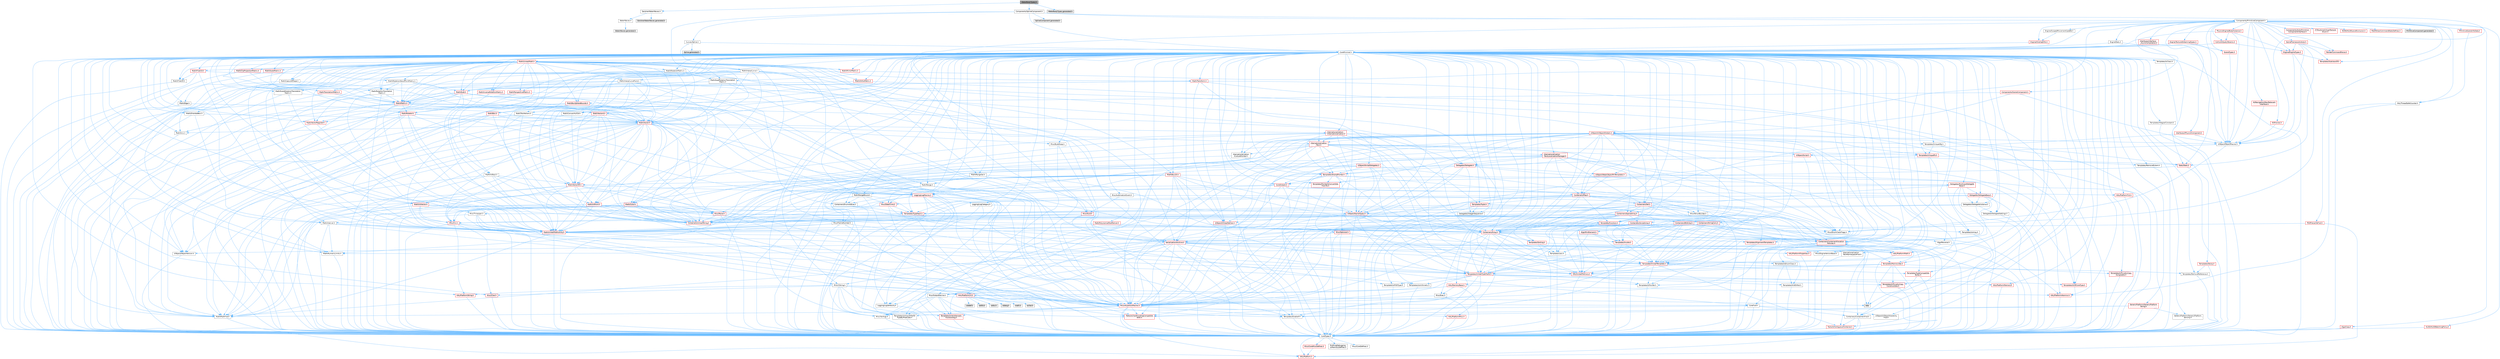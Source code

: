 digraph "WaterBodyTypes.h"
{
 // INTERACTIVE_SVG=YES
 // LATEX_PDF_SIZE
  bgcolor="transparent";
  edge [fontname=Helvetica,fontsize=10,labelfontname=Helvetica,labelfontsize=10];
  node [fontname=Helvetica,fontsize=10,shape=box,height=0.2,width=0.4];
  Node1 [id="Node000001",label="WaterBodyTypes.h",height=0.2,width=0.4,color="gray40", fillcolor="grey60", style="filled", fontcolor="black",tooltip=" "];
  Node1 -> Node2 [id="edge1_Node000001_Node000002",color="steelblue1",style="solid",tooltip=" "];
  Node2 [id="Node000002",label="GerstnerWaterWaves.h",height=0.2,width=0.4,color="grey40", fillcolor="white", style="filled",URL="$d2/dc3/GerstnerWaterWaves_8h.html",tooltip=" "];
  Node2 -> Node3 [id="edge2_Node000002_Node000003",color="steelblue1",style="solid",tooltip=" "];
  Node3 [id="Node000003",label="WaterWaves.h",height=0.2,width=0.4,color="grey40", fillcolor="white", style="filled",URL="$da/d12/WaterWaves_8h.html",tooltip=" "];
  Node3 -> Node4 [id="edge3_Node000003_Node000004",color="steelblue1",style="solid",tooltip=" "];
  Node4 [id="Node000004",label="WaterWaves.generated.h",height=0.2,width=0.4,color="grey60", fillcolor="#E0E0E0", style="filled",tooltip=" "];
  Node2 -> Node5 [id="edge4_Node000002_Node000005",color="steelblue1",style="solid",tooltip=" "];
  Node5 [id="Node000005",label="GerstnerWaterWaves.generated.h",height=0.2,width=0.4,color="grey60", fillcolor="#E0E0E0", style="filled",tooltip=" "];
  Node1 -> Node6 [id="edge5_Node000001_Node000006",color="steelblue1",style="solid",tooltip=" "];
  Node6 [id="Node000006",label="Components/SplineComponent.h",height=0.2,width=0.4,color="grey40", fillcolor="white", style="filled",URL="$d3/d00/SplineComponent_8h.html",tooltip=" "];
  Node6 -> Node7 [id="edge6_Node000006_Node000007",color="steelblue1",style="solid",tooltip=" "];
  Node7 [id="Node000007",label="CoreMinimal.h",height=0.2,width=0.4,color="grey40", fillcolor="white", style="filled",URL="$d7/d67/CoreMinimal_8h.html",tooltip=" "];
  Node7 -> Node8 [id="edge7_Node000007_Node000008",color="steelblue1",style="solid",tooltip=" "];
  Node8 [id="Node000008",label="CoreTypes.h",height=0.2,width=0.4,color="grey40", fillcolor="white", style="filled",URL="$dc/dec/CoreTypes_8h.html",tooltip=" "];
  Node8 -> Node9 [id="edge8_Node000008_Node000009",color="steelblue1",style="solid",tooltip=" "];
  Node9 [id="Node000009",label="HAL/Platform.h",height=0.2,width=0.4,color="red", fillcolor="#FFF0F0", style="filled",URL="$d9/dd0/Platform_8h.html",tooltip=" "];
  Node8 -> Node19 [id="edge9_Node000008_Node000019",color="steelblue1",style="solid",tooltip=" "];
  Node19 [id="Node000019",label="ProfilingDebugging\l/UMemoryDefines.h",height=0.2,width=0.4,color="grey40", fillcolor="white", style="filled",URL="$d2/da2/UMemoryDefines_8h.html",tooltip=" "];
  Node8 -> Node20 [id="edge10_Node000008_Node000020",color="steelblue1",style="solid",tooltip=" "];
  Node20 [id="Node000020",label="Misc/CoreMiscDefines.h",height=0.2,width=0.4,color="red", fillcolor="#FFF0F0", style="filled",URL="$da/d38/CoreMiscDefines_8h.html",tooltip=" "];
  Node20 -> Node9 [id="edge11_Node000020_Node000009",color="steelblue1",style="solid",tooltip=" "];
  Node8 -> Node21 [id="edge12_Node000008_Node000021",color="steelblue1",style="solid",tooltip=" "];
  Node21 [id="Node000021",label="Misc/CoreDefines.h",height=0.2,width=0.4,color="grey40", fillcolor="white", style="filled",URL="$d3/dd2/CoreDefines_8h.html",tooltip=" "];
  Node7 -> Node22 [id="edge13_Node000007_Node000022",color="steelblue1",style="solid",tooltip=" "];
  Node22 [id="Node000022",label="CoreFwd.h",height=0.2,width=0.4,color="grey40", fillcolor="white", style="filled",URL="$d1/d1e/CoreFwd_8h.html",tooltip=" "];
  Node22 -> Node8 [id="edge14_Node000022_Node000008",color="steelblue1",style="solid",tooltip=" "];
  Node22 -> Node23 [id="edge15_Node000022_Node000023",color="steelblue1",style="solid",tooltip=" "];
  Node23 [id="Node000023",label="Containers/ContainersFwd.h",height=0.2,width=0.4,color="grey40", fillcolor="white", style="filled",URL="$d4/d0a/ContainersFwd_8h.html",tooltip=" "];
  Node23 -> Node9 [id="edge16_Node000023_Node000009",color="steelblue1",style="solid",tooltip=" "];
  Node23 -> Node8 [id="edge17_Node000023_Node000008",color="steelblue1",style="solid",tooltip=" "];
  Node23 -> Node24 [id="edge18_Node000023_Node000024",color="steelblue1",style="solid",tooltip=" "];
  Node24 [id="Node000024",label="Traits/IsContiguousContainer.h",height=0.2,width=0.4,color="red", fillcolor="#FFF0F0", style="filled",URL="$d5/d3c/IsContiguousContainer_8h.html",tooltip=" "];
  Node24 -> Node8 [id="edge19_Node000024_Node000008",color="steelblue1",style="solid",tooltip=" "];
  Node22 -> Node27 [id="edge20_Node000022_Node000027",color="steelblue1",style="solid",tooltip=" "];
  Node27 [id="Node000027",label="Math/MathFwd.h",height=0.2,width=0.4,color="grey40", fillcolor="white", style="filled",URL="$d2/d10/MathFwd_8h.html",tooltip=" "];
  Node27 -> Node9 [id="edge21_Node000027_Node000009",color="steelblue1",style="solid",tooltip=" "];
  Node22 -> Node28 [id="edge22_Node000022_Node000028",color="steelblue1",style="solid",tooltip=" "];
  Node28 [id="Node000028",label="UObject/UObjectHierarchy\lFwd.h",height=0.2,width=0.4,color="grey40", fillcolor="white", style="filled",URL="$d3/d13/UObjectHierarchyFwd_8h.html",tooltip=" "];
  Node7 -> Node28 [id="edge23_Node000007_Node000028",color="steelblue1",style="solid",tooltip=" "];
  Node7 -> Node23 [id="edge24_Node000007_Node000023",color="steelblue1",style="solid",tooltip=" "];
  Node7 -> Node29 [id="edge25_Node000007_Node000029",color="steelblue1",style="solid",tooltip=" "];
  Node29 [id="Node000029",label="Misc/VarArgs.h",height=0.2,width=0.4,color="grey40", fillcolor="white", style="filled",URL="$d5/d6f/VarArgs_8h.html",tooltip=" "];
  Node29 -> Node8 [id="edge26_Node000029_Node000008",color="steelblue1",style="solid",tooltip=" "];
  Node7 -> Node30 [id="edge27_Node000007_Node000030",color="steelblue1",style="solid",tooltip=" "];
  Node30 [id="Node000030",label="Logging/LogVerbosity.h",height=0.2,width=0.4,color="grey40", fillcolor="white", style="filled",URL="$d2/d8f/LogVerbosity_8h.html",tooltip=" "];
  Node30 -> Node8 [id="edge28_Node000030_Node000008",color="steelblue1",style="solid",tooltip=" "];
  Node7 -> Node31 [id="edge29_Node000007_Node000031",color="steelblue1",style="solid",tooltip=" "];
  Node31 [id="Node000031",label="Misc/OutputDevice.h",height=0.2,width=0.4,color="grey40", fillcolor="white", style="filled",URL="$d7/d32/OutputDevice_8h.html",tooltip=" "];
  Node31 -> Node22 [id="edge30_Node000031_Node000022",color="steelblue1",style="solid",tooltip=" "];
  Node31 -> Node8 [id="edge31_Node000031_Node000008",color="steelblue1",style="solid",tooltip=" "];
  Node31 -> Node30 [id="edge32_Node000031_Node000030",color="steelblue1",style="solid",tooltip=" "];
  Node31 -> Node29 [id="edge33_Node000031_Node000029",color="steelblue1",style="solid",tooltip=" "];
  Node31 -> Node32 [id="edge34_Node000031_Node000032",color="steelblue1",style="solid",tooltip=" "];
  Node32 [id="Node000032",label="Templates/IsArrayOrRefOf\lTypeByPredicate.h",height=0.2,width=0.4,color="grey40", fillcolor="white", style="filled",URL="$d6/da1/IsArrayOrRefOfTypeByPredicate_8h.html",tooltip=" "];
  Node32 -> Node8 [id="edge35_Node000032_Node000008",color="steelblue1",style="solid",tooltip=" "];
  Node31 -> Node33 [id="edge36_Node000031_Node000033",color="steelblue1",style="solid",tooltip=" "];
  Node33 [id="Node000033",label="Templates/IsValidVariadic\lFunctionArg.h",height=0.2,width=0.4,color="red", fillcolor="#FFF0F0", style="filled",URL="$d0/dc8/IsValidVariadicFunctionArg_8h.html",tooltip=" "];
  Node33 -> Node8 [id="edge37_Node000033_Node000008",color="steelblue1",style="solid",tooltip=" "];
  Node31 -> Node35 [id="edge38_Node000031_Node000035",color="steelblue1",style="solid",tooltip=" "];
  Node35 [id="Node000035",label="Traits/IsCharEncodingCompatible\lWith.h",height=0.2,width=0.4,color="red", fillcolor="#FFF0F0", style="filled",URL="$df/dd1/IsCharEncodingCompatibleWith_8h.html",tooltip=" "];
  Node7 -> Node37 [id="edge39_Node000007_Node000037",color="steelblue1",style="solid",tooltip=" "];
  Node37 [id="Node000037",label="HAL/PlatformCrt.h",height=0.2,width=0.4,color="red", fillcolor="#FFF0F0", style="filled",URL="$d8/d75/PlatformCrt_8h.html",tooltip=" "];
  Node37 -> Node38 [id="edge40_Node000037_Node000038",color="steelblue1",style="solid",tooltip=" "];
  Node38 [id="Node000038",label="new",height=0.2,width=0.4,color="grey60", fillcolor="#E0E0E0", style="filled",tooltip=" "];
  Node37 -> Node39 [id="edge41_Node000037_Node000039",color="steelblue1",style="solid",tooltip=" "];
  Node39 [id="Node000039",label="wchar.h",height=0.2,width=0.4,color="grey60", fillcolor="#E0E0E0", style="filled",tooltip=" "];
  Node37 -> Node40 [id="edge42_Node000037_Node000040",color="steelblue1",style="solid",tooltip=" "];
  Node40 [id="Node000040",label="stddef.h",height=0.2,width=0.4,color="grey60", fillcolor="#E0E0E0", style="filled",tooltip=" "];
  Node37 -> Node41 [id="edge43_Node000037_Node000041",color="steelblue1",style="solid",tooltip=" "];
  Node41 [id="Node000041",label="stdlib.h",height=0.2,width=0.4,color="grey60", fillcolor="#E0E0E0", style="filled",tooltip=" "];
  Node37 -> Node42 [id="edge44_Node000037_Node000042",color="steelblue1",style="solid",tooltip=" "];
  Node42 [id="Node000042",label="stdio.h",height=0.2,width=0.4,color="grey60", fillcolor="#E0E0E0", style="filled",tooltip=" "];
  Node37 -> Node43 [id="edge45_Node000037_Node000043",color="steelblue1",style="solid",tooltip=" "];
  Node43 [id="Node000043",label="stdarg.h",height=0.2,width=0.4,color="grey60", fillcolor="#E0E0E0", style="filled",tooltip=" "];
  Node37 -> Node44 [id="edge46_Node000037_Node000044",color="steelblue1",style="solid",tooltip=" "];
  Node44 [id="Node000044",label="math.h",height=0.2,width=0.4,color="grey60", fillcolor="#E0E0E0", style="filled",tooltip=" "];
  Node7 -> Node47 [id="edge47_Node000007_Node000047",color="steelblue1",style="solid",tooltip=" "];
  Node47 [id="Node000047",label="HAL/PlatformMisc.h",height=0.2,width=0.4,color="red", fillcolor="#FFF0F0", style="filled",URL="$d0/df5/PlatformMisc_8h.html",tooltip=" "];
  Node47 -> Node8 [id="edge48_Node000047_Node000008",color="steelblue1",style="solid",tooltip=" "];
  Node7 -> Node66 [id="edge49_Node000007_Node000066",color="steelblue1",style="solid",tooltip=" "];
  Node66 [id="Node000066",label="Misc/AssertionMacros.h",height=0.2,width=0.4,color="red", fillcolor="#FFF0F0", style="filled",URL="$d0/dfa/AssertionMacros_8h.html",tooltip=" "];
  Node66 -> Node8 [id="edge50_Node000066_Node000008",color="steelblue1",style="solid",tooltip=" "];
  Node66 -> Node9 [id="edge51_Node000066_Node000009",color="steelblue1",style="solid",tooltip=" "];
  Node66 -> Node47 [id="edge52_Node000066_Node000047",color="steelblue1",style="solid",tooltip=" "];
  Node66 -> Node67 [id="edge53_Node000066_Node000067",color="steelblue1",style="solid",tooltip=" "];
  Node67 [id="Node000067",label="Templates/EnableIf.h",height=0.2,width=0.4,color="grey40", fillcolor="white", style="filled",URL="$d7/d60/EnableIf_8h.html",tooltip=" "];
  Node67 -> Node8 [id="edge54_Node000067_Node000008",color="steelblue1",style="solid",tooltip=" "];
  Node66 -> Node32 [id="edge55_Node000066_Node000032",color="steelblue1",style="solid",tooltip=" "];
  Node66 -> Node33 [id="edge56_Node000066_Node000033",color="steelblue1",style="solid",tooltip=" "];
  Node66 -> Node35 [id="edge57_Node000066_Node000035",color="steelblue1",style="solid",tooltip=" "];
  Node66 -> Node29 [id="edge58_Node000066_Node000029",color="steelblue1",style="solid",tooltip=" "];
  Node7 -> Node75 [id="edge59_Node000007_Node000075",color="steelblue1",style="solid",tooltip=" "];
  Node75 [id="Node000075",label="Templates/IsPointer.h",height=0.2,width=0.4,color="grey40", fillcolor="white", style="filled",URL="$d7/d05/IsPointer_8h.html",tooltip=" "];
  Node75 -> Node8 [id="edge60_Node000075_Node000008",color="steelblue1",style="solid",tooltip=" "];
  Node7 -> Node76 [id="edge61_Node000007_Node000076",color="steelblue1",style="solid",tooltip=" "];
  Node76 [id="Node000076",label="HAL/PlatformMemory.h",height=0.2,width=0.4,color="red", fillcolor="#FFF0F0", style="filled",URL="$de/d68/PlatformMemory_8h.html",tooltip=" "];
  Node76 -> Node8 [id="edge62_Node000076_Node000008",color="steelblue1",style="solid",tooltip=" "];
  Node7 -> Node59 [id="edge63_Node000007_Node000059",color="steelblue1",style="solid",tooltip=" "];
  Node59 [id="Node000059",label="HAL/PlatformAtomics.h",height=0.2,width=0.4,color="red", fillcolor="#FFF0F0", style="filled",URL="$d3/d36/PlatformAtomics_8h.html",tooltip=" "];
  Node59 -> Node8 [id="edge64_Node000059_Node000008",color="steelblue1",style="solid",tooltip=" "];
  Node7 -> Node81 [id="edge65_Node000007_Node000081",color="steelblue1",style="solid",tooltip=" "];
  Node81 [id="Node000081",label="Misc/Exec.h",height=0.2,width=0.4,color="grey40", fillcolor="white", style="filled",URL="$de/ddb/Exec_8h.html",tooltip=" "];
  Node81 -> Node8 [id="edge66_Node000081_Node000008",color="steelblue1",style="solid",tooltip=" "];
  Node81 -> Node66 [id="edge67_Node000081_Node000066",color="steelblue1",style="solid",tooltip=" "];
  Node7 -> Node82 [id="edge68_Node000007_Node000082",color="steelblue1",style="solid",tooltip=" "];
  Node82 [id="Node000082",label="HAL/MemoryBase.h",height=0.2,width=0.4,color="red", fillcolor="#FFF0F0", style="filled",URL="$d6/d9f/MemoryBase_8h.html",tooltip=" "];
  Node82 -> Node8 [id="edge69_Node000082_Node000008",color="steelblue1",style="solid",tooltip=" "];
  Node82 -> Node59 [id="edge70_Node000082_Node000059",color="steelblue1",style="solid",tooltip=" "];
  Node82 -> Node37 [id="edge71_Node000082_Node000037",color="steelblue1",style="solid",tooltip=" "];
  Node82 -> Node81 [id="edge72_Node000082_Node000081",color="steelblue1",style="solid",tooltip=" "];
  Node82 -> Node31 [id="edge73_Node000082_Node000031",color="steelblue1",style="solid",tooltip=" "];
  Node7 -> Node92 [id="edge74_Node000007_Node000092",color="steelblue1",style="solid",tooltip=" "];
  Node92 [id="Node000092",label="HAL/UnrealMemory.h",height=0.2,width=0.4,color="red", fillcolor="#FFF0F0", style="filled",URL="$d9/d96/UnrealMemory_8h.html",tooltip=" "];
  Node92 -> Node8 [id="edge75_Node000092_Node000008",color="steelblue1",style="solid",tooltip=" "];
  Node92 -> Node82 [id="edge76_Node000092_Node000082",color="steelblue1",style="solid",tooltip=" "];
  Node92 -> Node76 [id="edge77_Node000092_Node000076",color="steelblue1",style="solid",tooltip=" "];
  Node92 -> Node75 [id="edge78_Node000092_Node000075",color="steelblue1",style="solid",tooltip=" "];
  Node7 -> Node94 [id="edge79_Node000007_Node000094",color="steelblue1",style="solid",tooltip=" "];
  Node94 [id="Node000094",label="Templates/IsArithmetic.h",height=0.2,width=0.4,color="grey40", fillcolor="white", style="filled",URL="$d2/d5d/IsArithmetic_8h.html",tooltip=" "];
  Node94 -> Node8 [id="edge80_Node000094_Node000008",color="steelblue1",style="solid",tooltip=" "];
  Node7 -> Node88 [id="edge81_Node000007_Node000088",color="steelblue1",style="solid",tooltip=" "];
  Node88 [id="Node000088",label="Templates/AndOrNot.h",height=0.2,width=0.4,color="grey40", fillcolor="white", style="filled",URL="$db/d0a/AndOrNot_8h.html",tooltip=" "];
  Node88 -> Node8 [id="edge82_Node000088_Node000008",color="steelblue1",style="solid",tooltip=" "];
  Node7 -> Node95 [id="edge83_Node000007_Node000095",color="steelblue1",style="solid",tooltip=" "];
  Node95 [id="Node000095",label="Templates/IsPODType.h",height=0.2,width=0.4,color="grey40", fillcolor="white", style="filled",URL="$d7/db1/IsPODType_8h.html",tooltip=" "];
  Node95 -> Node8 [id="edge84_Node000095_Node000008",color="steelblue1",style="solid",tooltip=" "];
  Node7 -> Node96 [id="edge85_Node000007_Node000096",color="steelblue1",style="solid",tooltip=" "];
  Node96 [id="Node000096",label="Templates/IsUECoreType.h",height=0.2,width=0.4,color="red", fillcolor="#FFF0F0", style="filled",URL="$d1/db8/IsUECoreType_8h.html",tooltip=" "];
  Node96 -> Node8 [id="edge86_Node000096_Node000008",color="steelblue1",style="solid",tooltip=" "];
  Node7 -> Node89 [id="edge87_Node000007_Node000089",color="steelblue1",style="solid",tooltip=" "];
  Node89 [id="Node000089",label="Templates/IsTriviallyCopy\lConstructible.h",height=0.2,width=0.4,color="red", fillcolor="#FFF0F0", style="filled",URL="$d3/d78/IsTriviallyCopyConstructible_8h.html",tooltip=" "];
  Node89 -> Node8 [id="edge88_Node000089_Node000008",color="steelblue1",style="solid",tooltip=" "];
  Node7 -> Node97 [id="edge89_Node000007_Node000097",color="steelblue1",style="solid",tooltip=" "];
  Node97 [id="Node000097",label="Templates/UnrealTypeTraits.h",height=0.2,width=0.4,color="red", fillcolor="#FFF0F0", style="filled",URL="$d2/d2d/UnrealTypeTraits_8h.html",tooltip=" "];
  Node97 -> Node8 [id="edge90_Node000097_Node000008",color="steelblue1",style="solid",tooltip=" "];
  Node97 -> Node75 [id="edge91_Node000097_Node000075",color="steelblue1",style="solid",tooltip=" "];
  Node97 -> Node66 [id="edge92_Node000097_Node000066",color="steelblue1",style="solid",tooltip=" "];
  Node97 -> Node88 [id="edge93_Node000097_Node000088",color="steelblue1",style="solid",tooltip=" "];
  Node97 -> Node67 [id="edge94_Node000097_Node000067",color="steelblue1",style="solid",tooltip=" "];
  Node97 -> Node94 [id="edge95_Node000097_Node000094",color="steelblue1",style="solid",tooltip=" "];
  Node97 -> Node95 [id="edge96_Node000097_Node000095",color="steelblue1",style="solid",tooltip=" "];
  Node97 -> Node96 [id="edge97_Node000097_Node000096",color="steelblue1",style="solid",tooltip=" "];
  Node97 -> Node89 [id="edge98_Node000097_Node000089",color="steelblue1",style="solid",tooltip=" "];
  Node7 -> Node67 [id="edge99_Node000007_Node000067",color="steelblue1",style="solid",tooltip=" "];
  Node7 -> Node99 [id="edge100_Node000007_Node000099",color="steelblue1",style="solid",tooltip=" "];
  Node99 [id="Node000099",label="Templates/RemoveReference.h",height=0.2,width=0.4,color="grey40", fillcolor="white", style="filled",URL="$da/dbe/RemoveReference_8h.html",tooltip=" "];
  Node99 -> Node8 [id="edge101_Node000099_Node000008",color="steelblue1",style="solid",tooltip=" "];
  Node7 -> Node100 [id="edge102_Node000007_Node000100",color="steelblue1",style="solid",tooltip=" "];
  Node100 [id="Node000100",label="Templates/IntegralConstant.h",height=0.2,width=0.4,color="grey40", fillcolor="white", style="filled",URL="$db/d1b/IntegralConstant_8h.html",tooltip=" "];
  Node100 -> Node8 [id="edge103_Node000100_Node000008",color="steelblue1",style="solid",tooltip=" "];
  Node7 -> Node101 [id="edge104_Node000007_Node000101",color="steelblue1",style="solid",tooltip=" "];
  Node101 [id="Node000101",label="Templates/IsClass.h",height=0.2,width=0.4,color="grey40", fillcolor="white", style="filled",URL="$db/dcb/IsClass_8h.html",tooltip=" "];
  Node101 -> Node8 [id="edge105_Node000101_Node000008",color="steelblue1",style="solid",tooltip=" "];
  Node7 -> Node102 [id="edge106_Node000007_Node000102",color="steelblue1",style="solid",tooltip=" "];
  Node102 [id="Node000102",label="Templates/TypeCompatible\lBytes.h",height=0.2,width=0.4,color="red", fillcolor="#FFF0F0", style="filled",URL="$df/d0a/TypeCompatibleBytes_8h.html",tooltip=" "];
  Node102 -> Node8 [id="edge107_Node000102_Node000008",color="steelblue1",style="solid",tooltip=" "];
  Node102 -> Node38 [id="edge108_Node000102_Node000038",color="steelblue1",style="solid",tooltip=" "];
  Node7 -> Node24 [id="edge109_Node000007_Node000024",color="steelblue1",style="solid",tooltip=" "];
  Node7 -> Node103 [id="edge110_Node000007_Node000103",color="steelblue1",style="solid",tooltip=" "];
  Node103 [id="Node000103",label="Templates/UnrealTemplate.h",height=0.2,width=0.4,color="red", fillcolor="#FFF0F0", style="filled",URL="$d4/d24/UnrealTemplate_8h.html",tooltip=" "];
  Node103 -> Node8 [id="edge111_Node000103_Node000008",color="steelblue1",style="solid",tooltip=" "];
  Node103 -> Node75 [id="edge112_Node000103_Node000075",color="steelblue1",style="solid",tooltip=" "];
  Node103 -> Node92 [id="edge113_Node000103_Node000092",color="steelblue1",style="solid",tooltip=" "];
  Node103 -> Node97 [id="edge114_Node000103_Node000097",color="steelblue1",style="solid",tooltip=" "];
  Node103 -> Node99 [id="edge115_Node000103_Node000099",color="steelblue1",style="solid",tooltip=" "];
  Node103 -> Node102 [id="edge116_Node000103_Node000102",color="steelblue1",style="solid",tooltip=" "];
  Node103 -> Node24 [id="edge117_Node000103_Node000024",color="steelblue1",style="solid",tooltip=" "];
  Node7 -> Node52 [id="edge118_Node000007_Node000052",color="steelblue1",style="solid",tooltip=" "];
  Node52 [id="Node000052",label="Math/NumericLimits.h",height=0.2,width=0.4,color="grey40", fillcolor="white", style="filled",URL="$df/d1b/NumericLimits_8h.html",tooltip=" "];
  Node52 -> Node8 [id="edge119_Node000052_Node000008",color="steelblue1",style="solid",tooltip=" "];
  Node7 -> Node107 [id="edge120_Node000007_Node000107",color="steelblue1",style="solid",tooltip=" "];
  Node107 [id="Node000107",label="HAL/PlatformMath.h",height=0.2,width=0.4,color="red", fillcolor="#FFF0F0", style="filled",URL="$dc/d53/PlatformMath_8h.html",tooltip=" "];
  Node107 -> Node8 [id="edge121_Node000107_Node000008",color="steelblue1",style="solid",tooltip=" "];
  Node7 -> Node90 [id="edge122_Node000007_Node000090",color="steelblue1",style="solid",tooltip=" "];
  Node90 [id="Node000090",label="Templates/IsTriviallyCopy\lAssignable.h",height=0.2,width=0.4,color="red", fillcolor="#FFF0F0", style="filled",URL="$d2/df2/IsTriviallyCopyAssignable_8h.html",tooltip=" "];
  Node90 -> Node8 [id="edge123_Node000090_Node000008",color="steelblue1",style="solid",tooltip=" "];
  Node7 -> Node115 [id="edge124_Node000007_Node000115",color="steelblue1",style="solid",tooltip=" "];
  Node115 [id="Node000115",label="Templates/MemoryOps.h",height=0.2,width=0.4,color="red", fillcolor="#FFF0F0", style="filled",URL="$db/dea/MemoryOps_8h.html",tooltip=" "];
  Node115 -> Node8 [id="edge125_Node000115_Node000008",color="steelblue1",style="solid",tooltip=" "];
  Node115 -> Node92 [id="edge126_Node000115_Node000092",color="steelblue1",style="solid",tooltip=" "];
  Node115 -> Node90 [id="edge127_Node000115_Node000090",color="steelblue1",style="solid",tooltip=" "];
  Node115 -> Node89 [id="edge128_Node000115_Node000089",color="steelblue1",style="solid",tooltip=" "];
  Node115 -> Node97 [id="edge129_Node000115_Node000097",color="steelblue1",style="solid",tooltip=" "];
  Node115 -> Node38 [id="edge130_Node000115_Node000038",color="steelblue1",style="solid",tooltip=" "];
  Node7 -> Node116 [id="edge131_Node000007_Node000116",color="steelblue1",style="solid",tooltip=" "];
  Node116 [id="Node000116",label="Containers/ContainerAllocation\lPolicies.h",height=0.2,width=0.4,color="red", fillcolor="#FFF0F0", style="filled",URL="$d7/dff/ContainerAllocationPolicies_8h.html",tooltip=" "];
  Node116 -> Node8 [id="edge132_Node000116_Node000008",color="steelblue1",style="solid",tooltip=" "];
  Node116 -> Node116 [id="edge133_Node000116_Node000116",color="steelblue1",style="solid",tooltip=" "];
  Node116 -> Node107 [id="edge134_Node000116_Node000107",color="steelblue1",style="solid",tooltip=" "];
  Node116 -> Node92 [id="edge135_Node000116_Node000092",color="steelblue1",style="solid",tooltip=" "];
  Node116 -> Node52 [id="edge136_Node000116_Node000052",color="steelblue1",style="solid",tooltip=" "];
  Node116 -> Node66 [id="edge137_Node000116_Node000066",color="steelblue1",style="solid",tooltip=" "];
  Node116 -> Node115 [id="edge138_Node000116_Node000115",color="steelblue1",style="solid",tooltip=" "];
  Node116 -> Node102 [id="edge139_Node000116_Node000102",color="steelblue1",style="solid",tooltip=" "];
  Node7 -> Node119 [id="edge140_Node000007_Node000119",color="steelblue1",style="solid",tooltip=" "];
  Node119 [id="Node000119",label="Templates/IsEnumClass.h",height=0.2,width=0.4,color="grey40", fillcolor="white", style="filled",URL="$d7/d15/IsEnumClass_8h.html",tooltip=" "];
  Node119 -> Node8 [id="edge141_Node000119_Node000008",color="steelblue1",style="solid",tooltip=" "];
  Node119 -> Node88 [id="edge142_Node000119_Node000088",color="steelblue1",style="solid",tooltip=" "];
  Node7 -> Node120 [id="edge143_Node000007_Node000120",color="steelblue1",style="solid",tooltip=" "];
  Node120 [id="Node000120",label="HAL/PlatformProperties.h",height=0.2,width=0.4,color="red", fillcolor="#FFF0F0", style="filled",URL="$d9/db0/PlatformProperties_8h.html",tooltip=" "];
  Node120 -> Node8 [id="edge144_Node000120_Node000008",color="steelblue1",style="solid",tooltip=" "];
  Node7 -> Node123 [id="edge145_Node000007_Node000123",color="steelblue1",style="solid",tooltip=" "];
  Node123 [id="Node000123",label="Misc/EngineVersionBase.h",height=0.2,width=0.4,color="grey40", fillcolor="white", style="filled",URL="$d5/d2b/EngineVersionBase_8h.html",tooltip=" "];
  Node123 -> Node8 [id="edge146_Node000123_Node000008",color="steelblue1",style="solid",tooltip=" "];
  Node7 -> Node124 [id="edge147_Node000007_Node000124",color="steelblue1",style="solid",tooltip=" "];
  Node124 [id="Node000124",label="Internationalization\l/TextNamespaceFwd.h",height=0.2,width=0.4,color="grey40", fillcolor="white", style="filled",URL="$d8/d97/TextNamespaceFwd_8h.html",tooltip=" "];
  Node124 -> Node8 [id="edge148_Node000124_Node000008",color="steelblue1",style="solid",tooltip=" "];
  Node7 -> Node125 [id="edge149_Node000007_Node000125",color="steelblue1",style="solid",tooltip=" "];
  Node125 [id="Node000125",label="Serialization/Archive.h",height=0.2,width=0.4,color="red", fillcolor="#FFF0F0", style="filled",URL="$d7/d3b/Archive_8h.html",tooltip=" "];
  Node125 -> Node22 [id="edge150_Node000125_Node000022",color="steelblue1",style="solid",tooltip=" "];
  Node125 -> Node8 [id="edge151_Node000125_Node000008",color="steelblue1",style="solid",tooltip=" "];
  Node125 -> Node120 [id="edge152_Node000125_Node000120",color="steelblue1",style="solid",tooltip=" "];
  Node125 -> Node124 [id="edge153_Node000125_Node000124",color="steelblue1",style="solid",tooltip=" "];
  Node125 -> Node27 [id="edge154_Node000125_Node000027",color="steelblue1",style="solid",tooltip=" "];
  Node125 -> Node66 [id="edge155_Node000125_Node000066",color="steelblue1",style="solid",tooltip=" "];
  Node125 -> Node123 [id="edge156_Node000125_Node000123",color="steelblue1",style="solid",tooltip=" "];
  Node125 -> Node29 [id="edge157_Node000125_Node000029",color="steelblue1",style="solid",tooltip=" "];
  Node125 -> Node67 [id="edge158_Node000125_Node000067",color="steelblue1",style="solid",tooltip=" "];
  Node125 -> Node32 [id="edge159_Node000125_Node000032",color="steelblue1",style="solid",tooltip=" "];
  Node125 -> Node119 [id="edge160_Node000125_Node000119",color="steelblue1",style="solid",tooltip=" "];
  Node125 -> Node33 [id="edge161_Node000125_Node000033",color="steelblue1",style="solid",tooltip=" "];
  Node125 -> Node103 [id="edge162_Node000125_Node000103",color="steelblue1",style="solid",tooltip=" "];
  Node125 -> Node35 [id="edge163_Node000125_Node000035",color="steelblue1",style="solid",tooltip=" "];
  Node125 -> Node128 [id="edge164_Node000125_Node000128",color="steelblue1",style="solid",tooltip=" "];
  Node128 [id="Node000128",label="UObject/ObjectVersion.h",height=0.2,width=0.4,color="grey40", fillcolor="white", style="filled",URL="$da/d63/ObjectVersion_8h.html",tooltip=" "];
  Node128 -> Node8 [id="edge165_Node000128_Node000008",color="steelblue1",style="solid",tooltip=" "];
  Node7 -> Node129 [id="edge166_Node000007_Node000129",color="steelblue1",style="solid",tooltip=" "];
  Node129 [id="Node000129",label="Templates/Less.h",height=0.2,width=0.4,color="grey40", fillcolor="white", style="filled",URL="$de/dc8/Less_8h.html",tooltip=" "];
  Node129 -> Node8 [id="edge167_Node000129_Node000008",color="steelblue1",style="solid",tooltip=" "];
  Node129 -> Node103 [id="edge168_Node000129_Node000103",color="steelblue1",style="solid",tooltip=" "];
  Node7 -> Node130 [id="edge169_Node000007_Node000130",color="steelblue1",style="solid",tooltip=" "];
  Node130 [id="Node000130",label="Templates/Sorting.h",height=0.2,width=0.4,color="red", fillcolor="#FFF0F0", style="filled",URL="$d3/d9e/Sorting_8h.html",tooltip=" "];
  Node130 -> Node8 [id="edge170_Node000130_Node000008",color="steelblue1",style="solid",tooltip=" "];
  Node130 -> Node107 [id="edge171_Node000130_Node000107",color="steelblue1",style="solid",tooltip=" "];
  Node130 -> Node129 [id="edge172_Node000130_Node000129",color="steelblue1",style="solid",tooltip=" "];
  Node7 -> Node141 [id="edge173_Node000007_Node000141",color="steelblue1",style="solid",tooltip=" "];
  Node141 [id="Node000141",label="Misc/Char.h",height=0.2,width=0.4,color="red", fillcolor="#FFF0F0", style="filled",URL="$d0/d58/Char_8h.html",tooltip=" "];
  Node141 -> Node8 [id="edge174_Node000141_Node000008",color="steelblue1",style="solid",tooltip=" "];
  Node7 -> Node144 [id="edge175_Node000007_Node000144",color="steelblue1",style="solid",tooltip=" "];
  Node144 [id="Node000144",label="GenericPlatform/GenericPlatform\lStricmp.h",height=0.2,width=0.4,color="grey40", fillcolor="white", style="filled",URL="$d2/d86/GenericPlatformStricmp_8h.html",tooltip=" "];
  Node144 -> Node8 [id="edge176_Node000144_Node000008",color="steelblue1",style="solid",tooltip=" "];
  Node7 -> Node145 [id="edge177_Node000007_Node000145",color="steelblue1",style="solid",tooltip=" "];
  Node145 [id="Node000145",label="GenericPlatform/GenericPlatform\lString.h",height=0.2,width=0.4,color="red", fillcolor="#FFF0F0", style="filled",URL="$dd/d20/GenericPlatformString_8h.html",tooltip=" "];
  Node145 -> Node8 [id="edge178_Node000145_Node000008",color="steelblue1",style="solid",tooltip=" "];
  Node145 -> Node144 [id="edge179_Node000145_Node000144",color="steelblue1",style="solid",tooltip=" "];
  Node145 -> Node67 [id="edge180_Node000145_Node000067",color="steelblue1",style="solid",tooltip=" "];
  Node145 -> Node35 [id="edge181_Node000145_Node000035",color="steelblue1",style="solid",tooltip=" "];
  Node7 -> Node78 [id="edge182_Node000007_Node000078",color="steelblue1",style="solid",tooltip=" "];
  Node78 [id="Node000078",label="HAL/PlatformString.h",height=0.2,width=0.4,color="red", fillcolor="#FFF0F0", style="filled",URL="$db/db5/PlatformString_8h.html",tooltip=" "];
  Node78 -> Node8 [id="edge183_Node000078_Node000008",color="steelblue1",style="solid",tooltip=" "];
  Node7 -> Node148 [id="edge184_Node000007_Node000148",color="steelblue1",style="solid",tooltip=" "];
  Node148 [id="Node000148",label="Misc/CString.h",height=0.2,width=0.4,color="grey40", fillcolor="white", style="filled",URL="$d2/d49/CString_8h.html",tooltip=" "];
  Node148 -> Node8 [id="edge185_Node000148_Node000008",color="steelblue1",style="solid",tooltip=" "];
  Node148 -> Node37 [id="edge186_Node000148_Node000037",color="steelblue1",style="solid",tooltip=" "];
  Node148 -> Node78 [id="edge187_Node000148_Node000078",color="steelblue1",style="solid",tooltip=" "];
  Node148 -> Node66 [id="edge188_Node000148_Node000066",color="steelblue1",style="solid",tooltip=" "];
  Node148 -> Node141 [id="edge189_Node000148_Node000141",color="steelblue1",style="solid",tooltip=" "];
  Node148 -> Node29 [id="edge190_Node000148_Node000029",color="steelblue1",style="solid",tooltip=" "];
  Node148 -> Node32 [id="edge191_Node000148_Node000032",color="steelblue1",style="solid",tooltip=" "];
  Node148 -> Node33 [id="edge192_Node000148_Node000033",color="steelblue1",style="solid",tooltip=" "];
  Node148 -> Node35 [id="edge193_Node000148_Node000035",color="steelblue1",style="solid",tooltip=" "];
  Node7 -> Node149 [id="edge194_Node000007_Node000149",color="steelblue1",style="solid",tooltip=" "];
  Node149 [id="Node000149",label="Misc/Crc.h",height=0.2,width=0.4,color="red", fillcolor="#FFF0F0", style="filled",URL="$d4/dd2/Crc_8h.html",tooltip=" "];
  Node149 -> Node8 [id="edge195_Node000149_Node000008",color="steelblue1",style="solid",tooltip=" "];
  Node149 -> Node78 [id="edge196_Node000149_Node000078",color="steelblue1",style="solid",tooltip=" "];
  Node149 -> Node66 [id="edge197_Node000149_Node000066",color="steelblue1",style="solid",tooltip=" "];
  Node149 -> Node148 [id="edge198_Node000149_Node000148",color="steelblue1",style="solid",tooltip=" "];
  Node149 -> Node141 [id="edge199_Node000149_Node000141",color="steelblue1",style="solid",tooltip=" "];
  Node149 -> Node97 [id="edge200_Node000149_Node000097",color="steelblue1",style="solid",tooltip=" "];
  Node7 -> Node140 [id="edge201_Node000007_Node000140",color="steelblue1",style="solid",tooltip=" "];
  Node140 [id="Node000140",label="Math/UnrealMathUtility.h",height=0.2,width=0.4,color="red", fillcolor="#FFF0F0", style="filled",URL="$db/db8/UnrealMathUtility_8h.html",tooltip=" "];
  Node140 -> Node8 [id="edge202_Node000140_Node000008",color="steelblue1",style="solid",tooltip=" "];
  Node140 -> Node66 [id="edge203_Node000140_Node000066",color="steelblue1",style="solid",tooltip=" "];
  Node140 -> Node107 [id="edge204_Node000140_Node000107",color="steelblue1",style="solid",tooltip=" "];
  Node140 -> Node27 [id="edge205_Node000140_Node000027",color="steelblue1",style="solid",tooltip=" "];
  Node7 -> Node150 [id="edge206_Node000007_Node000150",color="steelblue1",style="solid",tooltip=" "];
  Node150 [id="Node000150",label="Containers/UnrealString.h",height=0.2,width=0.4,color="red", fillcolor="#FFF0F0", style="filled",URL="$d5/dba/UnrealString_8h.html",tooltip=" "];
  Node7 -> Node154 [id="edge207_Node000007_Node000154",color="steelblue1",style="solid",tooltip=" "];
  Node154 [id="Node000154",label="Containers/Array.h",height=0.2,width=0.4,color="red", fillcolor="#FFF0F0", style="filled",URL="$df/dd0/Array_8h.html",tooltip=" "];
  Node154 -> Node8 [id="edge208_Node000154_Node000008",color="steelblue1",style="solid",tooltip=" "];
  Node154 -> Node66 [id="edge209_Node000154_Node000066",color="steelblue1",style="solid",tooltip=" "];
  Node154 -> Node92 [id="edge210_Node000154_Node000092",color="steelblue1",style="solid",tooltip=" "];
  Node154 -> Node97 [id="edge211_Node000154_Node000097",color="steelblue1",style="solid",tooltip=" "];
  Node154 -> Node103 [id="edge212_Node000154_Node000103",color="steelblue1",style="solid",tooltip=" "];
  Node154 -> Node116 [id="edge213_Node000154_Node000116",color="steelblue1",style="solid",tooltip=" "];
  Node154 -> Node125 [id="edge214_Node000154_Node000125",color="steelblue1",style="solid",tooltip=" "];
  Node154 -> Node133 [id="edge215_Node000154_Node000133",color="steelblue1",style="solid",tooltip=" "];
  Node133 [id="Node000133",label="Templates/Invoke.h",height=0.2,width=0.4,color="red", fillcolor="#FFF0F0", style="filled",URL="$d7/deb/Invoke_8h.html",tooltip=" "];
  Node133 -> Node8 [id="edge216_Node000133_Node000008",color="steelblue1",style="solid",tooltip=" "];
  Node133 -> Node103 [id="edge217_Node000133_Node000103",color="steelblue1",style="solid",tooltip=" "];
  Node154 -> Node129 [id="edge218_Node000154_Node000129",color="steelblue1",style="solid",tooltip=" "];
  Node154 -> Node130 [id="edge219_Node000154_Node000130",color="steelblue1",style="solid",tooltip=" "];
  Node154 -> Node177 [id="edge220_Node000154_Node000177",color="steelblue1",style="solid",tooltip=" "];
  Node177 [id="Node000177",label="Templates/AlignmentTemplates.h",height=0.2,width=0.4,color="red", fillcolor="#FFF0F0", style="filled",URL="$dd/d32/AlignmentTemplates_8h.html",tooltip=" "];
  Node177 -> Node8 [id="edge221_Node000177_Node000008",color="steelblue1",style="solid",tooltip=" "];
  Node177 -> Node75 [id="edge222_Node000177_Node000075",color="steelblue1",style="solid",tooltip=" "];
  Node7 -> Node178 [id="edge223_Node000007_Node000178",color="steelblue1",style="solid",tooltip=" "];
  Node178 [id="Node000178",label="Misc/FrameNumber.h",height=0.2,width=0.4,color="grey40", fillcolor="white", style="filled",URL="$dd/dbd/FrameNumber_8h.html",tooltip=" "];
  Node178 -> Node8 [id="edge224_Node000178_Node000008",color="steelblue1",style="solid",tooltip=" "];
  Node178 -> Node52 [id="edge225_Node000178_Node000052",color="steelblue1",style="solid",tooltip=" "];
  Node178 -> Node140 [id="edge226_Node000178_Node000140",color="steelblue1",style="solid",tooltip=" "];
  Node178 -> Node67 [id="edge227_Node000178_Node000067",color="steelblue1",style="solid",tooltip=" "];
  Node178 -> Node97 [id="edge228_Node000178_Node000097",color="steelblue1",style="solid",tooltip=" "];
  Node7 -> Node179 [id="edge229_Node000007_Node000179",color="steelblue1",style="solid",tooltip=" "];
  Node179 [id="Node000179",label="Misc/Timespan.h",height=0.2,width=0.4,color="grey40", fillcolor="white", style="filled",URL="$da/dd9/Timespan_8h.html",tooltip=" "];
  Node179 -> Node8 [id="edge230_Node000179_Node000008",color="steelblue1",style="solid",tooltip=" "];
  Node179 -> Node180 [id="edge231_Node000179_Node000180",color="steelblue1",style="solid",tooltip=" "];
  Node180 [id="Node000180",label="Math/Interval.h",height=0.2,width=0.4,color="grey40", fillcolor="white", style="filled",URL="$d1/d55/Interval_8h.html",tooltip=" "];
  Node180 -> Node8 [id="edge232_Node000180_Node000008",color="steelblue1",style="solid",tooltip=" "];
  Node180 -> Node94 [id="edge233_Node000180_Node000094",color="steelblue1",style="solid",tooltip=" "];
  Node180 -> Node97 [id="edge234_Node000180_Node000097",color="steelblue1",style="solid",tooltip=" "];
  Node180 -> Node52 [id="edge235_Node000180_Node000052",color="steelblue1",style="solid",tooltip=" "];
  Node180 -> Node140 [id="edge236_Node000180_Node000140",color="steelblue1",style="solid",tooltip=" "];
  Node179 -> Node140 [id="edge237_Node000179_Node000140",color="steelblue1",style="solid",tooltip=" "];
  Node179 -> Node66 [id="edge238_Node000179_Node000066",color="steelblue1",style="solid",tooltip=" "];
  Node7 -> Node181 [id="edge239_Node000007_Node000181",color="steelblue1",style="solid",tooltip=" "];
  Node181 [id="Node000181",label="Containers/StringConv.h",height=0.2,width=0.4,color="red", fillcolor="#FFF0F0", style="filled",URL="$d3/ddf/StringConv_8h.html",tooltip=" "];
  Node181 -> Node8 [id="edge240_Node000181_Node000008",color="steelblue1",style="solid",tooltip=" "];
  Node181 -> Node66 [id="edge241_Node000181_Node000066",color="steelblue1",style="solid",tooltip=" "];
  Node181 -> Node116 [id="edge242_Node000181_Node000116",color="steelblue1",style="solid",tooltip=" "];
  Node181 -> Node154 [id="edge243_Node000181_Node000154",color="steelblue1",style="solid",tooltip=" "];
  Node181 -> Node148 [id="edge244_Node000181_Node000148",color="steelblue1",style="solid",tooltip=" "];
  Node181 -> Node182 [id="edge245_Node000181_Node000182",color="steelblue1",style="solid",tooltip=" "];
  Node182 [id="Node000182",label="Templates/IsArray.h",height=0.2,width=0.4,color="grey40", fillcolor="white", style="filled",URL="$d8/d8d/IsArray_8h.html",tooltip=" "];
  Node182 -> Node8 [id="edge246_Node000182_Node000008",color="steelblue1",style="solid",tooltip=" "];
  Node181 -> Node103 [id="edge247_Node000181_Node000103",color="steelblue1",style="solid",tooltip=" "];
  Node181 -> Node97 [id="edge248_Node000181_Node000097",color="steelblue1",style="solid",tooltip=" "];
  Node181 -> Node35 [id="edge249_Node000181_Node000035",color="steelblue1",style="solid",tooltip=" "];
  Node181 -> Node24 [id="edge250_Node000181_Node000024",color="steelblue1",style="solid",tooltip=" "];
  Node7 -> Node183 [id="edge251_Node000007_Node000183",color="steelblue1",style="solid",tooltip=" "];
  Node183 [id="Node000183",label="UObject/UnrealNames.h",height=0.2,width=0.4,color="red", fillcolor="#FFF0F0", style="filled",URL="$d8/db1/UnrealNames_8h.html",tooltip=" "];
  Node183 -> Node8 [id="edge252_Node000183_Node000008",color="steelblue1",style="solid",tooltip=" "];
  Node7 -> Node185 [id="edge253_Node000007_Node000185",color="steelblue1",style="solid",tooltip=" "];
  Node185 [id="Node000185",label="UObject/NameTypes.h",height=0.2,width=0.4,color="red", fillcolor="#FFF0F0", style="filled",URL="$d6/d35/NameTypes_8h.html",tooltip=" "];
  Node185 -> Node8 [id="edge254_Node000185_Node000008",color="steelblue1",style="solid",tooltip=" "];
  Node185 -> Node66 [id="edge255_Node000185_Node000066",color="steelblue1",style="solid",tooltip=" "];
  Node185 -> Node92 [id="edge256_Node000185_Node000092",color="steelblue1",style="solid",tooltip=" "];
  Node185 -> Node97 [id="edge257_Node000185_Node000097",color="steelblue1",style="solid",tooltip=" "];
  Node185 -> Node103 [id="edge258_Node000185_Node000103",color="steelblue1",style="solid",tooltip=" "];
  Node185 -> Node150 [id="edge259_Node000185_Node000150",color="steelblue1",style="solid",tooltip=" "];
  Node185 -> Node181 [id="edge260_Node000185_Node000181",color="steelblue1",style="solid",tooltip=" "];
  Node185 -> Node183 [id="edge261_Node000185_Node000183",color="steelblue1",style="solid",tooltip=" "];
  Node7 -> Node193 [id="edge262_Node000007_Node000193",color="steelblue1",style="solid",tooltip=" "];
  Node193 [id="Node000193",label="Misc/Parse.h",height=0.2,width=0.4,color="red", fillcolor="#FFF0F0", style="filled",URL="$dc/d71/Parse_8h.html",tooltip=" "];
  Node193 -> Node150 [id="edge263_Node000193_Node000150",color="steelblue1",style="solid",tooltip=" "];
  Node193 -> Node8 [id="edge264_Node000193_Node000008",color="steelblue1",style="solid",tooltip=" "];
  Node193 -> Node37 [id="edge265_Node000193_Node000037",color="steelblue1",style="solid",tooltip=" "];
  Node193 -> Node54 [id="edge266_Node000193_Node000054",color="steelblue1",style="solid",tooltip=" "];
  Node54 [id="Node000054",label="Misc/EnumClassFlags.h",height=0.2,width=0.4,color="grey40", fillcolor="white", style="filled",URL="$d8/de7/EnumClassFlags_8h.html",tooltip=" "];
  Node193 -> Node194 [id="edge267_Node000193_Node000194",color="steelblue1",style="solid",tooltip=" "];
  Node194 [id="Node000194",label="Templates/Function.h",height=0.2,width=0.4,color="red", fillcolor="#FFF0F0", style="filled",URL="$df/df5/Function_8h.html",tooltip=" "];
  Node194 -> Node8 [id="edge268_Node000194_Node000008",color="steelblue1",style="solid",tooltip=" "];
  Node194 -> Node66 [id="edge269_Node000194_Node000066",color="steelblue1",style="solid",tooltip=" "];
  Node194 -> Node92 [id="edge270_Node000194_Node000092",color="steelblue1",style="solid",tooltip=" "];
  Node194 -> Node97 [id="edge271_Node000194_Node000097",color="steelblue1",style="solid",tooltip=" "];
  Node194 -> Node133 [id="edge272_Node000194_Node000133",color="steelblue1",style="solid",tooltip=" "];
  Node194 -> Node103 [id="edge273_Node000194_Node000103",color="steelblue1",style="solid",tooltip=" "];
  Node194 -> Node140 [id="edge274_Node000194_Node000140",color="steelblue1",style="solid",tooltip=" "];
  Node194 -> Node38 [id="edge275_Node000194_Node000038",color="steelblue1",style="solid",tooltip=" "];
  Node7 -> Node177 [id="edge276_Node000007_Node000177",color="steelblue1",style="solid",tooltip=" "];
  Node7 -> Node196 [id="edge277_Node000007_Node000196",color="steelblue1",style="solid",tooltip=" "];
  Node196 [id="Node000196",label="Misc/StructBuilder.h",height=0.2,width=0.4,color="grey40", fillcolor="white", style="filled",URL="$d9/db3/StructBuilder_8h.html",tooltip=" "];
  Node196 -> Node8 [id="edge278_Node000196_Node000008",color="steelblue1",style="solid",tooltip=" "];
  Node196 -> Node140 [id="edge279_Node000196_Node000140",color="steelblue1",style="solid",tooltip=" "];
  Node196 -> Node177 [id="edge280_Node000196_Node000177",color="steelblue1",style="solid",tooltip=" "];
  Node7 -> Node109 [id="edge281_Node000007_Node000109",color="steelblue1",style="solid",tooltip=" "];
  Node109 [id="Node000109",label="Templates/Decay.h",height=0.2,width=0.4,color="red", fillcolor="#FFF0F0", style="filled",URL="$dd/d0f/Decay_8h.html",tooltip=" "];
  Node109 -> Node8 [id="edge282_Node000109_Node000008",color="steelblue1",style="solid",tooltip=" "];
  Node109 -> Node99 [id="edge283_Node000109_Node000099",color="steelblue1",style="solid",tooltip=" "];
  Node7 -> Node197 [id="edge284_Node000007_Node000197",color="steelblue1",style="solid",tooltip=" "];
  Node197 [id="Node000197",label="Templates/PointerIsConvertible\lFromTo.h",height=0.2,width=0.4,color="red", fillcolor="#FFF0F0", style="filled",URL="$d6/d65/PointerIsConvertibleFromTo_8h.html",tooltip=" "];
  Node197 -> Node8 [id="edge285_Node000197_Node000008",color="steelblue1",style="solid",tooltip=" "];
  Node7 -> Node133 [id="edge286_Node000007_Node000133",color="steelblue1",style="solid",tooltip=" "];
  Node7 -> Node194 [id="edge287_Node000007_Node000194",color="steelblue1",style="solid",tooltip=" "];
  Node7 -> Node166 [id="edge288_Node000007_Node000166",color="steelblue1",style="solid",tooltip=" "];
  Node166 [id="Node000166",label="Templates/TypeHash.h",height=0.2,width=0.4,color="red", fillcolor="#FFF0F0", style="filled",URL="$d1/d62/TypeHash_8h.html",tooltip=" "];
  Node166 -> Node8 [id="edge289_Node000166_Node000008",color="steelblue1",style="solid",tooltip=" "];
  Node166 -> Node149 [id="edge290_Node000166_Node000149",color="steelblue1",style="solid",tooltip=" "];
  Node7 -> Node198 [id="edge291_Node000007_Node000198",color="steelblue1",style="solid",tooltip=" "];
  Node198 [id="Node000198",label="Containers/ScriptArray.h",height=0.2,width=0.4,color="red", fillcolor="#FFF0F0", style="filled",URL="$dc/daf/ScriptArray_8h.html",tooltip=" "];
  Node198 -> Node8 [id="edge292_Node000198_Node000008",color="steelblue1",style="solid",tooltip=" "];
  Node198 -> Node66 [id="edge293_Node000198_Node000066",color="steelblue1",style="solid",tooltip=" "];
  Node198 -> Node92 [id="edge294_Node000198_Node000092",color="steelblue1",style="solid",tooltip=" "];
  Node198 -> Node116 [id="edge295_Node000198_Node000116",color="steelblue1",style="solid",tooltip=" "];
  Node198 -> Node154 [id="edge296_Node000198_Node000154",color="steelblue1",style="solid",tooltip=" "];
  Node7 -> Node199 [id="edge297_Node000007_Node000199",color="steelblue1",style="solid",tooltip=" "];
  Node199 [id="Node000199",label="Containers/BitArray.h",height=0.2,width=0.4,color="red", fillcolor="#FFF0F0", style="filled",URL="$d1/de4/BitArray_8h.html",tooltip=" "];
  Node199 -> Node116 [id="edge298_Node000199_Node000116",color="steelblue1",style="solid",tooltip=" "];
  Node199 -> Node8 [id="edge299_Node000199_Node000008",color="steelblue1",style="solid",tooltip=" "];
  Node199 -> Node59 [id="edge300_Node000199_Node000059",color="steelblue1",style="solid",tooltip=" "];
  Node199 -> Node92 [id="edge301_Node000199_Node000092",color="steelblue1",style="solid",tooltip=" "];
  Node199 -> Node140 [id="edge302_Node000199_Node000140",color="steelblue1",style="solid",tooltip=" "];
  Node199 -> Node66 [id="edge303_Node000199_Node000066",color="steelblue1",style="solid",tooltip=" "];
  Node199 -> Node54 [id="edge304_Node000199_Node000054",color="steelblue1",style="solid",tooltip=" "];
  Node199 -> Node125 [id="edge305_Node000199_Node000125",color="steelblue1",style="solid",tooltip=" "];
  Node199 -> Node67 [id="edge306_Node000199_Node000067",color="steelblue1",style="solid",tooltip=" "];
  Node199 -> Node133 [id="edge307_Node000199_Node000133",color="steelblue1",style="solid",tooltip=" "];
  Node199 -> Node103 [id="edge308_Node000199_Node000103",color="steelblue1",style="solid",tooltip=" "];
  Node199 -> Node97 [id="edge309_Node000199_Node000097",color="steelblue1",style="solid",tooltip=" "];
  Node7 -> Node200 [id="edge310_Node000007_Node000200",color="steelblue1",style="solid",tooltip=" "];
  Node200 [id="Node000200",label="Containers/SparseArray.h",height=0.2,width=0.4,color="red", fillcolor="#FFF0F0", style="filled",URL="$d5/dbf/SparseArray_8h.html",tooltip=" "];
  Node200 -> Node8 [id="edge311_Node000200_Node000008",color="steelblue1",style="solid",tooltip=" "];
  Node200 -> Node66 [id="edge312_Node000200_Node000066",color="steelblue1",style="solid",tooltip=" "];
  Node200 -> Node92 [id="edge313_Node000200_Node000092",color="steelblue1",style="solid",tooltip=" "];
  Node200 -> Node97 [id="edge314_Node000200_Node000097",color="steelblue1",style="solid",tooltip=" "];
  Node200 -> Node103 [id="edge315_Node000200_Node000103",color="steelblue1",style="solid",tooltip=" "];
  Node200 -> Node116 [id="edge316_Node000200_Node000116",color="steelblue1",style="solid",tooltip=" "];
  Node200 -> Node129 [id="edge317_Node000200_Node000129",color="steelblue1",style="solid",tooltip=" "];
  Node200 -> Node154 [id="edge318_Node000200_Node000154",color="steelblue1",style="solid",tooltip=" "];
  Node200 -> Node140 [id="edge319_Node000200_Node000140",color="steelblue1",style="solid",tooltip=" "];
  Node200 -> Node198 [id="edge320_Node000200_Node000198",color="steelblue1",style="solid",tooltip=" "];
  Node200 -> Node199 [id="edge321_Node000200_Node000199",color="steelblue1",style="solid",tooltip=" "];
  Node200 -> Node150 [id="edge322_Node000200_Node000150",color="steelblue1",style="solid",tooltip=" "];
  Node7 -> Node216 [id="edge323_Node000007_Node000216",color="steelblue1",style="solid",tooltip=" "];
  Node216 [id="Node000216",label="Containers/Set.h",height=0.2,width=0.4,color="red", fillcolor="#FFF0F0", style="filled",URL="$d4/d45/Set_8h.html",tooltip=" "];
  Node216 -> Node116 [id="edge324_Node000216_Node000116",color="steelblue1",style="solid",tooltip=" "];
  Node216 -> Node200 [id="edge325_Node000216_Node000200",color="steelblue1",style="solid",tooltip=" "];
  Node216 -> Node23 [id="edge326_Node000216_Node000023",color="steelblue1",style="solid",tooltip=" "];
  Node216 -> Node140 [id="edge327_Node000216_Node000140",color="steelblue1",style="solid",tooltip=" "];
  Node216 -> Node66 [id="edge328_Node000216_Node000066",color="steelblue1",style="solid",tooltip=" "];
  Node216 -> Node196 [id="edge329_Node000216_Node000196",color="steelblue1",style="solid",tooltip=" "];
  Node216 -> Node194 [id="edge330_Node000216_Node000194",color="steelblue1",style="solid",tooltip=" "];
  Node216 -> Node130 [id="edge331_Node000216_Node000130",color="steelblue1",style="solid",tooltip=" "];
  Node216 -> Node166 [id="edge332_Node000216_Node000166",color="steelblue1",style="solid",tooltip=" "];
  Node216 -> Node103 [id="edge333_Node000216_Node000103",color="steelblue1",style="solid",tooltip=" "];
  Node7 -> Node219 [id="edge334_Node000007_Node000219",color="steelblue1",style="solid",tooltip=" "];
  Node219 [id="Node000219",label="Algo/Reverse.h",height=0.2,width=0.4,color="grey40", fillcolor="white", style="filled",URL="$d5/d93/Reverse_8h.html",tooltip=" "];
  Node219 -> Node8 [id="edge335_Node000219_Node000008",color="steelblue1",style="solid",tooltip=" "];
  Node219 -> Node103 [id="edge336_Node000219_Node000103",color="steelblue1",style="solid",tooltip=" "];
  Node7 -> Node220 [id="edge337_Node000007_Node000220",color="steelblue1",style="solid",tooltip=" "];
  Node220 [id="Node000220",label="Containers/Map.h",height=0.2,width=0.4,color="red", fillcolor="#FFF0F0", style="filled",URL="$df/d79/Map_8h.html",tooltip=" "];
  Node220 -> Node8 [id="edge338_Node000220_Node000008",color="steelblue1",style="solid",tooltip=" "];
  Node220 -> Node219 [id="edge339_Node000220_Node000219",color="steelblue1",style="solid",tooltip=" "];
  Node220 -> Node216 [id="edge340_Node000220_Node000216",color="steelblue1",style="solid",tooltip=" "];
  Node220 -> Node150 [id="edge341_Node000220_Node000150",color="steelblue1",style="solid",tooltip=" "];
  Node220 -> Node66 [id="edge342_Node000220_Node000066",color="steelblue1",style="solid",tooltip=" "];
  Node220 -> Node196 [id="edge343_Node000220_Node000196",color="steelblue1",style="solid",tooltip=" "];
  Node220 -> Node194 [id="edge344_Node000220_Node000194",color="steelblue1",style="solid",tooltip=" "];
  Node220 -> Node130 [id="edge345_Node000220_Node000130",color="steelblue1",style="solid",tooltip=" "];
  Node220 -> Node221 [id="edge346_Node000220_Node000221",color="steelblue1",style="solid",tooltip=" "];
  Node221 [id="Node000221",label="Templates/Tuple.h",height=0.2,width=0.4,color="red", fillcolor="#FFF0F0", style="filled",URL="$d2/d4f/Tuple_8h.html",tooltip=" "];
  Node221 -> Node8 [id="edge347_Node000221_Node000008",color="steelblue1",style="solid",tooltip=" "];
  Node221 -> Node103 [id="edge348_Node000221_Node000103",color="steelblue1",style="solid",tooltip=" "];
  Node221 -> Node222 [id="edge349_Node000221_Node000222",color="steelblue1",style="solid",tooltip=" "];
  Node222 [id="Node000222",label="Delegates/IntegerSequence.h",height=0.2,width=0.4,color="grey40", fillcolor="white", style="filled",URL="$d2/dcc/IntegerSequence_8h.html",tooltip=" "];
  Node222 -> Node8 [id="edge350_Node000222_Node000008",color="steelblue1",style="solid",tooltip=" "];
  Node221 -> Node133 [id="edge351_Node000221_Node000133",color="steelblue1",style="solid",tooltip=" "];
  Node221 -> Node166 [id="edge352_Node000221_Node000166",color="steelblue1",style="solid",tooltip=" "];
  Node220 -> Node103 [id="edge353_Node000220_Node000103",color="steelblue1",style="solid",tooltip=" "];
  Node220 -> Node97 [id="edge354_Node000220_Node000097",color="steelblue1",style="solid",tooltip=" "];
  Node7 -> Node224 [id="edge355_Node000007_Node000224",color="steelblue1",style="solid",tooltip=" "];
  Node224 [id="Node000224",label="Math/IntPoint.h",height=0.2,width=0.4,color="red", fillcolor="#FFF0F0", style="filled",URL="$d3/df7/IntPoint_8h.html",tooltip=" "];
  Node224 -> Node8 [id="edge356_Node000224_Node000008",color="steelblue1",style="solid",tooltip=" "];
  Node224 -> Node66 [id="edge357_Node000224_Node000066",color="steelblue1",style="solid",tooltip=" "];
  Node224 -> Node193 [id="edge358_Node000224_Node000193",color="steelblue1",style="solid",tooltip=" "];
  Node224 -> Node27 [id="edge359_Node000224_Node000027",color="steelblue1",style="solid",tooltip=" "];
  Node224 -> Node140 [id="edge360_Node000224_Node000140",color="steelblue1",style="solid",tooltip=" "];
  Node224 -> Node150 [id="edge361_Node000224_Node000150",color="steelblue1",style="solid",tooltip=" "];
  Node224 -> Node166 [id="edge362_Node000224_Node000166",color="steelblue1",style="solid",tooltip=" "];
  Node7 -> Node226 [id="edge363_Node000007_Node000226",color="steelblue1",style="solid",tooltip=" "];
  Node226 [id="Node000226",label="Math/IntVector.h",height=0.2,width=0.4,color="red", fillcolor="#FFF0F0", style="filled",URL="$d7/d44/IntVector_8h.html",tooltip=" "];
  Node226 -> Node8 [id="edge364_Node000226_Node000008",color="steelblue1",style="solid",tooltip=" "];
  Node226 -> Node149 [id="edge365_Node000226_Node000149",color="steelblue1",style="solid",tooltip=" "];
  Node226 -> Node193 [id="edge366_Node000226_Node000193",color="steelblue1",style="solid",tooltip=" "];
  Node226 -> Node27 [id="edge367_Node000226_Node000027",color="steelblue1",style="solid",tooltip=" "];
  Node226 -> Node140 [id="edge368_Node000226_Node000140",color="steelblue1",style="solid",tooltip=" "];
  Node226 -> Node150 [id="edge369_Node000226_Node000150",color="steelblue1",style="solid",tooltip=" "];
  Node7 -> Node227 [id="edge370_Node000007_Node000227",color="steelblue1",style="solid",tooltip=" "];
  Node227 [id="Node000227",label="Logging/LogCategory.h",height=0.2,width=0.4,color="grey40", fillcolor="white", style="filled",URL="$d9/d36/LogCategory_8h.html",tooltip=" "];
  Node227 -> Node8 [id="edge371_Node000227_Node000008",color="steelblue1",style="solid",tooltip=" "];
  Node227 -> Node30 [id="edge372_Node000227_Node000030",color="steelblue1",style="solid",tooltip=" "];
  Node227 -> Node185 [id="edge373_Node000227_Node000185",color="steelblue1",style="solid",tooltip=" "];
  Node7 -> Node228 [id="edge374_Node000007_Node000228",color="steelblue1",style="solid",tooltip=" "];
  Node228 [id="Node000228",label="Logging/LogMacros.h",height=0.2,width=0.4,color="red", fillcolor="#FFF0F0", style="filled",URL="$d0/d16/LogMacros_8h.html",tooltip=" "];
  Node228 -> Node150 [id="edge375_Node000228_Node000150",color="steelblue1",style="solid",tooltip=" "];
  Node228 -> Node8 [id="edge376_Node000228_Node000008",color="steelblue1",style="solid",tooltip=" "];
  Node228 -> Node227 [id="edge377_Node000228_Node000227",color="steelblue1",style="solid",tooltip=" "];
  Node228 -> Node30 [id="edge378_Node000228_Node000030",color="steelblue1",style="solid",tooltip=" "];
  Node228 -> Node66 [id="edge379_Node000228_Node000066",color="steelblue1",style="solid",tooltip=" "];
  Node228 -> Node29 [id="edge380_Node000228_Node000029",color="steelblue1",style="solid",tooltip=" "];
  Node228 -> Node67 [id="edge381_Node000228_Node000067",color="steelblue1",style="solid",tooltip=" "];
  Node228 -> Node32 [id="edge382_Node000228_Node000032",color="steelblue1",style="solid",tooltip=" "];
  Node228 -> Node33 [id="edge383_Node000228_Node000033",color="steelblue1",style="solid",tooltip=" "];
  Node228 -> Node35 [id="edge384_Node000228_Node000035",color="steelblue1",style="solid",tooltip=" "];
  Node7 -> Node231 [id="edge385_Node000007_Node000231",color="steelblue1",style="solid",tooltip=" "];
  Node231 [id="Node000231",label="Math/Vector2D.h",height=0.2,width=0.4,color="red", fillcolor="#FFF0F0", style="filled",URL="$d3/db0/Vector2D_8h.html",tooltip=" "];
  Node231 -> Node8 [id="edge386_Node000231_Node000008",color="steelblue1",style="solid",tooltip=" "];
  Node231 -> Node27 [id="edge387_Node000231_Node000027",color="steelblue1",style="solid",tooltip=" "];
  Node231 -> Node66 [id="edge388_Node000231_Node000066",color="steelblue1",style="solid",tooltip=" "];
  Node231 -> Node149 [id="edge389_Node000231_Node000149",color="steelblue1",style="solid",tooltip=" "];
  Node231 -> Node140 [id="edge390_Node000231_Node000140",color="steelblue1",style="solid",tooltip=" "];
  Node231 -> Node150 [id="edge391_Node000231_Node000150",color="steelblue1",style="solid",tooltip=" "];
  Node231 -> Node193 [id="edge392_Node000231_Node000193",color="steelblue1",style="solid",tooltip=" "];
  Node231 -> Node224 [id="edge393_Node000231_Node000224",color="steelblue1",style="solid",tooltip=" "];
  Node231 -> Node228 [id="edge394_Node000231_Node000228",color="steelblue1",style="solid",tooltip=" "];
  Node7 -> Node235 [id="edge395_Node000007_Node000235",color="steelblue1",style="solid",tooltip=" "];
  Node235 [id="Node000235",label="Math/IntRect.h",height=0.2,width=0.4,color="grey40", fillcolor="white", style="filled",URL="$d7/d53/IntRect_8h.html",tooltip=" "];
  Node235 -> Node8 [id="edge396_Node000235_Node000008",color="steelblue1",style="solid",tooltip=" "];
  Node235 -> Node27 [id="edge397_Node000235_Node000027",color="steelblue1",style="solid",tooltip=" "];
  Node235 -> Node140 [id="edge398_Node000235_Node000140",color="steelblue1",style="solid",tooltip=" "];
  Node235 -> Node150 [id="edge399_Node000235_Node000150",color="steelblue1",style="solid",tooltip=" "];
  Node235 -> Node224 [id="edge400_Node000235_Node000224",color="steelblue1",style="solid",tooltip=" "];
  Node235 -> Node231 [id="edge401_Node000235_Node000231",color="steelblue1",style="solid",tooltip=" "];
  Node7 -> Node236 [id="edge402_Node000007_Node000236",color="steelblue1",style="solid",tooltip=" "];
  Node236 [id="Node000236",label="Misc/ByteSwap.h",height=0.2,width=0.4,color="grey40", fillcolor="white", style="filled",URL="$dc/dd7/ByteSwap_8h.html",tooltip=" "];
  Node236 -> Node8 [id="edge403_Node000236_Node000008",color="steelblue1",style="solid",tooltip=" "];
  Node236 -> Node37 [id="edge404_Node000236_Node000037",color="steelblue1",style="solid",tooltip=" "];
  Node7 -> Node165 [id="edge405_Node000007_Node000165",color="steelblue1",style="solid",tooltip=" "];
  Node165 [id="Node000165",label="Containers/EnumAsByte.h",height=0.2,width=0.4,color="grey40", fillcolor="white", style="filled",URL="$d6/d9a/EnumAsByte_8h.html",tooltip=" "];
  Node165 -> Node8 [id="edge406_Node000165_Node000008",color="steelblue1",style="solid",tooltip=" "];
  Node165 -> Node95 [id="edge407_Node000165_Node000095",color="steelblue1",style="solid",tooltip=" "];
  Node165 -> Node166 [id="edge408_Node000165_Node000166",color="steelblue1",style="solid",tooltip=" "];
  Node7 -> Node237 [id="edge409_Node000007_Node000237",color="steelblue1",style="solid",tooltip=" "];
  Node237 [id="Node000237",label="HAL/PlatformTLS.h",height=0.2,width=0.4,color="red", fillcolor="#FFF0F0", style="filled",URL="$d0/def/PlatformTLS_8h.html",tooltip=" "];
  Node237 -> Node8 [id="edge410_Node000237_Node000008",color="steelblue1",style="solid",tooltip=" "];
  Node7 -> Node240 [id="edge411_Node000007_Node000240",color="steelblue1",style="solid",tooltip=" "];
  Node240 [id="Node000240",label="CoreGlobals.h",height=0.2,width=0.4,color="red", fillcolor="#FFF0F0", style="filled",URL="$d5/d8c/CoreGlobals_8h.html",tooltip=" "];
  Node240 -> Node150 [id="edge412_Node000240_Node000150",color="steelblue1",style="solid",tooltip=" "];
  Node240 -> Node8 [id="edge413_Node000240_Node000008",color="steelblue1",style="solid",tooltip=" "];
  Node240 -> Node237 [id="edge414_Node000240_Node000237",color="steelblue1",style="solid",tooltip=" "];
  Node240 -> Node228 [id="edge415_Node000240_Node000228",color="steelblue1",style="solid",tooltip=" "];
  Node240 -> Node54 [id="edge416_Node000240_Node000054",color="steelblue1",style="solid",tooltip=" "];
  Node240 -> Node31 [id="edge417_Node000240_Node000031",color="steelblue1",style="solid",tooltip=" "];
  Node240 -> Node185 [id="edge418_Node000240_Node000185",color="steelblue1",style="solid",tooltip=" "];
  Node7 -> Node241 [id="edge419_Node000007_Node000241",color="steelblue1",style="solid",tooltip=" "];
  Node241 [id="Node000241",label="Templates/SharedPointer.h",height=0.2,width=0.4,color="red", fillcolor="#FFF0F0", style="filled",URL="$d2/d17/SharedPointer_8h.html",tooltip=" "];
  Node241 -> Node8 [id="edge420_Node000241_Node000008",color="steelblue1",style="solid",tooltip=" "];
  Node241 -> Node197 [id="edge421_Node000241_Node000197",color="steelblue1",style="solid",tooltip=" "];
  Node241 -> Node66 [id="edge422_Node000241_Node000066",color="steelblue1",style="solid",tooltip=" "];
  Node241 -> Node92 [id="edge423_Node000241_Node000092",color="steelblue1",style="solid",tooltip=" "];
  Node241 -> Node154 [id="edge424_Node000241_Node000154",color="steelblue1",style="solid",tooltip=" "];
  Node241 -> Node220 [id="edge425_Node000241_Node000220",color="steelblue1",style="solid",tooltip=" "];
  Node241 -> Node240 [id="edge426_Node000241_Node000240",color="steelblue1",style="solid",tooltip=" "];
  Node7 -> Node246 [id="edge427_Node000007_Node000246",color="steelblue1",style="solid",tooltip=" "];
  Node246 [id="Node000246",label="Internationalization\l/CulturePointer.h",height=0.2,width=0.4,color="grey40", fillcolor="white", style="filled",URL="$d6/dbe/CulturePointer_8h.html",tooltip=" "];
  Node246 -> Node8 [id="edge428_Node000246_Node000008",color="steelblue1",style="solid",tooltip=" "];
  Node246 -> Node241 [id="edge429_Node000246_Node000241",color="steelblue1",style="solid",tooltip=" "];
  Node7 -> Node247 [id="edge430_Node000007_Node000247",color="steelblue1",style="solid",tooltip=" "];
  Node247 [id="Node000247",label="UObject/WeakObjectPtrTemplates.h",height=0.2,width=0.4,color="red", fillcolor="#FFF0F0", style="filled",URL="$d8/d3b/WeakObjectPtrTemplates_8h.html",tooltip=" "];
  Node247 -> Node8 [id="edge431_Node000247_Node000008",color="steelblue1",style="solid",tooltip=" "];
  Node247 -> Node220 [id="edge432_Node000247_Node000220",color="steelblue1",style="solid",tooltip=" "];
  Node7 -> Node250 [id="edge433_Node000007_Node000250",color="steelblue1",style="solid",tooltip=" "];
  Node250 [id="Node000250",label="Delegates/DelegateSettings.h",height=0.2,width=0.4,color="grey40", fillcolor="white", style="filled",URL="$d0/d97/DelegateSettings_8h.html",tooltip=" "];
  Node250 -> Node8 [id="edge434_Node000250_Node000008",color="steelblue1",style="solid",tooltip=" "];
  Node7 -> Node251 [id="edge435_Node000007_Node000251",color="steelblue1",style="solid",tooltip=" "];
  Node251 [id="Node000251",label="Delegates/IDelegateInstance.h",height=0.2,width=0.4,color="grey40", fillcolor="white", style="filled",URL="$d2/d10/IDelegateInstance_8h.html",tooltip=" "];
  Node251 -> Node8 [id="edge436_Node000251_Node000008",color="steelblue1",style="solid",tooltip=" "];
  Node251 -> Node166 [id="edge437_Node000251_Node000166",color="steelblue1",style="solid",tooltip=" "];
  Node251 -> Node185 [id="edge438_Node000251_Node000185",color="steelblue1",style="solid",tooltip=" "];
  Node251 -> Node250 [id="edge439_Node000251_Node000250",color="steelblue1",style="solid",tooltip=" "];
  Node7 -> Node252 [id="edge440_Node000007_Node000252",color="steelblue1",style="solid",tooltip=" "];
  Node252 [id="Node000252",label="Delegates/DelegateBase.h",height=0.2,width=0.4,color="red", fillcolor="#FFF0F0", style="filled",URL="$da/d67/DelegateBase_8h.html",tooltip=" "];
  Node252 -> Node8 [id="edge441_Node000252_Node000008",color="steelblue1",style="solid",tooltip=" "];
  Node252 -> Node116 [id="edge442_Node000252_Node000116",color="steelblue1",style="solid",tooltip=" "];
  Node252 -> Node140 [id="edge443_Node000252_Node000140",color="steelblue1",style="solid",tooltip=" "];
  Node252 -> Node185 [id="edge444_Node000252_Node000185",color="steelblue1",style="solid",tooltip=" "];
  Node252 -> Node250 [id="edge445_Node000252_Node000250",color="steelblue1",style="solid",tooltip=" "];
  Node252 -> Node251 [id="edge446_Node000252_Node000251",color="steelblue1",style="solid",tooltip=" "];
  Node7 -> Node260 [id="edge447_Node000007_Node000260",color="steelblue1",style="solid",tooltip=" "];
  Node260 [id="Node000260",label="Delegates/MulticastDelegate\lBase.h",height=0.2,width=0.4,color="red", fillcolor="#FFF0F0", style="filled",URL="$db/d16/MulticastDelegateBase_8h.html",tooltip=" "];
  Node260 -> Node8 [id="edge448_Node000260_Node000008",color="steelblue1",style="solid",tooltip=" "];
  Node260 -> Node116 [id="edge449_Node000260_Node000116",color="steelblue1",style="solid",tooltip=" "];
  Node260 -> Node154 [id="edge450_Node000260_Node000154",color="steelblue1",style="solid",tooltip=" "];
  Node260 -> Node140 [id="edge451_Node000260_Node000140",color="steelblue1",style="solid",tooltip=" "];
  Node260 -> Node251 [id="edge452_Node000260_Node000251",color="steelblue1",style="solid",tooltip=" "];
  Node260 -> Node252 [id="edge453_Node000260_Node000252",color="steelblue1",style="solid",tooltip=" "];
  Node7 -> Node222 [id="edge454_Node000007_Node000222",color="steelblue1",style="solid",tooltip=" "];
  Node7 -> Node221 [id="edge455_Node000007_Node000221",color="steelblue1",style="solid",tooltip=" "];
  Node7 -> Node261 [id="edge456_Node000007_Node000261",color="steelblue1",style="solid",tooltip=" "];
  Node261 [id="Node000261",label="UObject/ScriptDelegates.h",height=0.2,width=0.4,color="red", fillcolor="#FFF0F0", style="filled",URL="$de/d81/ScriptDelegates_8h.html",tooltip=" "];
  Node261 -> Node154 [id="edge457_Node000261_Node000154",color="steelblue1",style="solid",tooltip=" "];
  Node261 -> Node116 [id="edge458_Node000261_Node000116",color="steelblue1",style="solid",tooltip=" "];
  Node261 -> Node150 [id="edge459_Node000261_Node000150",color="steelblue1",style="solid",tooltip=" "];
  Node261 -> Node66 [id="edge460_Node000261_Node000066",color="steelblue1",style="solid",tooltip=" "];
  Node261 -> Node241 [id="edge461_Node000261_Node000241",color="steelblue1",style="solid",tooltip=" "];
  Node261 -> Node166 [id="edge462_Node000261_Node000166",color="steelblue1",style="solid",tooltip=" "];
  Node261 -> Node97 [id="edge463_Node000261_Node000097",color="steelblue1",style="solid",tooltip=" "];
  Node261 -> Node185 [id="edge464_Node000261_Node000185",color="steelblue1",style="solid",tooltip=" "];
  Node7 -> Node263 [id="edge465_Node000007_Node000263",color="steelblue1",style="solid",tooltip=" "];
  Node263 [id="Node000263",label="Delegates/Delegate.h",height=0.2,width=0.4,color="red", fillcolor="#FFF0F0", style="filled",URL="$d4/d80/Delegate_8h.html",tooltip=" "];
  Node263 -> Node8 [id="edge466_Node000263_Node000008",color="steelblue1",style="solid",tooltip=" "];
  Node263 -> Node66 [id="edge467_Node000263_Node000066",color="steelblue1",style="solid",tooltip=" "];
  Node263 -> Node185 [id="edge468_Node000263_Node000185",color="steelblue1",style="solid",tooltip=" "];
  Node263 -> Node241 [id="edge469_Node000263_Node000241",color="steelblue1",style="solid",tooltip=" "];
  Node263 -> Node247 [id="edge470_Node000263_Node000247",color="steelblue1",style="solid",tooltip=" "];
  Node263 -> Node260 [id="edge471_Node000263_Node000260",color="steelblue1",style="solid",tooltip=" "];
  Node263 -> Node222 [id="edge472_Node000263_Node000222",color="steelblue1",style="solid",tooltip=" "];
  Node7 -> Node268 [id="edge473_Node000007_Node000268",color="steelblue1",style="solid",tooltip=" "];
  Node268 [id="Node000268",label="Internationalization\l/TextLocalizationManager.h",height=0.2,width=0.4,color="red", fillcolor="#FFF0F0", style="filled",URL="$d5/d2e/TextLocalizationManager_8h.html",tooltip=" "];
  Node268 -> Node154 [id="edge474_Node000268_Node000154",color="steelblue1",style="solid",tooltip=" "];
  Node268 -> Node116 [id="edge475_Node000268_Node000116",color="steelblue1",style="solid",tooltip=" "];
  Node268 -> Node220 [id="edge476_Node000268_Node000220",color="steelblue1",style="solid",tooltip=" "];
  Node268 -> Node216 [id="edge477_Node000268_Node000216",color="steelblue1",style="solid",tooltip=" "];
  Node268 -> Node150 [id="edge478_Node000268_Node000150",color="steelblue1",style="solid",tooltip=" "];
  Node268 -> Node8 [id="edge479_Node000268_Node000008",color="steelblue1",style="solid",tooltip=" "];
  Node268 -> Node263 [id="edge480_Node000268_Node000263",color="steelblue1",style="solid",tooltip=" "];
  Node268 -> Node149 [id="edge481_Node000268_Node000149",color="steelblue1",style="solid",tooltip=" "];
  Node268 -> Node54 [id="edge482_Node000268_Node000054",color="steelblue1",style="solid",tooltip=" "];
  Node268 -> Node194 [id="edge483_Node000268_Node000194",color="steelblue1",style="solid",tooltip=" "];
  Node268 -> Node241 [id="edge484_Node000268_Node000241",color="steelblue1",style="solid",tooltip=" "];
  Node7 -> Node209 [id="edge485_Node000007_Node000209",color="steelblue1",style="solid",tooltip=" "];
  Node209 [id="Node000209",label="Misc/Optional.h",height=0.2,width=0.4,color="red", fillcolor="#FFF0F0", style="filled",URL="$d2/dae/Optional_8h.html",tooltip=" "];
  Node209 -> Node8 [id="edge486_Node000209_Node000008",color="steelblue1",style="solid",tooltip=" "];
  Node209 -> Node66 [id="edge487_Node000209_Node000066",color="steelblue1",style="solid",tooltip=" "];
  Node209 -> Node115 [id="edge488_Node000209_Node000115",color="steelblue1",style="solid",tooltip=" "];
  Node209 -> Node103 [id="edge489_Node000209_Node000103",color="steelblue1",style="solid",tooltip=" "];
  Node209 -> Node125 [id="edge490_Node000209_Node000125",color="steelblue1",style="solid",tooltip=" "];
  Node7 -> Node182 [id="edge491_Node000007_Node000182",color="steelblue1",style="solid",tooltip=" "];
  Node7 -> Node214 [id="edge492_Node000007_Node000214",color="steelblue1",style="solid",tooltip=" "];
  Node214 [id="Node000214",label="Templates/RemoveExtent.h",height=0.2,width=0.4,color="grey40", fillcolor="white", style="filled",URL="$dc/de9/RemoveExtent_8h.html",tooltip=" "];
  Node214 -> Node8 [id="edge493_Node000214_Node000008",color="steelblue1",style="solid",tooltip=" "];
  Node7 -> Node213 [id="edge494_Node000007_Node000213",color="steelblue1",style="solid",tooltip=" "];
  Node213 [id="Node000213",label="Templates/UniquePtr.h",height=0.2,width=0.4,color="red", fillcolor="#FFF0F0", style="filled",URL="$de/d1a/UniquePtr_8h.html",tooltip=" "];
  Node213 -> Node8 [id="edge495_Node000213_Node000008",color="steelblue1",style="solid",tooltip=" "];
  Node213 -> Node103 [id="edge496_Node000213_Node000103",color="steelblue1",style="solid",tooltip=" "];
  Node213 -> Node182 [id="edge497_Node000213_Node000182",color="steelblue1",style="solid",tooltip=" "];
  Node213 -> Node214 [id="edge498_Node000213_Node000214",color="steelblue1",style="solid",tooltip=" "];
  Node7 -> Node275 [id="edge499_Node000007_Node000275",color="steelblue1",style="solid",tooltip=" "];
  Node275 [id="Node000275",label="Internationalization\l/Text.h",height=0.2,width=0.4,color="red", fillcolor="#FFF0F0", style="filled",URL="$d6/d35/Text_8h.html",tooltip=" "];
  Node275 -> Node8 [id="edge500_Node000275_Node000008",color="steelblue1",style="solid",tooltip=" "];
  Node275 -> Node59 [id="edge501_Node000275_Node000059",color="steelblue1",style="solid",tooltip=" "];
  Node275 -> Node66 [id="edge502_Node000275_Node000066",color="steelblue1",style="solid",tooltip=" "];
  Node275 -> Node54 [id="edge503_Node000275_Node000054",color="steelblue1",style="solid",tooltip=" "];
  Node275 -> Node97 [id="edge504_Node000275_Node000097",color="steelblue1",style="solid",tooltip=" "];
  Node275 -> Node154 [id="edge505_Node000275_Node000154",color="steelblue1",style="solid",tooltip=" "];
  Node275 -> Node150 [id="edge506_Node000275_Node000150",color="steelblue1",style="solid",tooltip=" "];
  Node275 -> Node165 [id="edge507_Node000275_Node000165",color="steelblue1",style="solid",tooltip=" "];
  Node275 -> Node241 [id="edge508_Node000275_Node000241",color="steelblue1",style="solid",tooltip=" "];
  Node275 -> Node246 [id="edge509_Node000275_Node000246",color="steelblue1",style="solid",tooltip=" "];
  Node275 -> Node268 [id="edge510_Node000275_Node000268",color="steelblue1",style="solid",tooltip=" "];
  Node275 -> Node209 [id="edge511_Node000275_Node000209",color="steelblue1",style="solid",tooltip=" "];
  Node275 -> Node213 [id="edge512_Node000275_Node000213",color="steelblue1",style="solid",tooltip=" "];
  Node7 -> Node212 [id="edge513_Node000007_Node000212",color="steelblue1",style="solid",tooltip=" "];
  Node212 [id="Node000212",label="Templates/UniqueObj.h",height=0.2,width=0.4,color="grey40", fillcolor="white", style="filled",URL="$da/d95/UniqueObj_8h.html",tooltip=" "];
  Node212 -> Node8 [id="edge514_Node000212_Node000008",color="steelblue1",style="solid",tooltip=" "];
  Node212 -> Node213 [id="edge515_Node000212_Node000213",color="steelblue1",style="solid",tooltip=" "];
  Node7 -> Node281 [id="edge516_Node000007_Node000281",color="steelblue1",style="solid",tooltip=" "];
  Node281 [id="Node000281",label="Internationalization\l/Internationalization.h",height=0.2,width=0.4,color="red", fillcolor="#FFF0F0", style="filled",URL="$da/de4/Internationalization_8h.html",tooltip=" "];
  Node281 -> Node154 [id="edge517_Node000281_Node000154",color="steelblue1",style="solid",tooltip=" "];
  Node281 -> Node150 [id="edge518_Node000281_Node000150",color="steelblue1",style="solid",tooltip=" "];
  Node281 -> Node8 [id="edge519_Node000281_Node000008",color="steelblue1",style="solid",tooltip=" "];
  Node281 -> Node263 [id="edge520_Node000281_Node000263",color="steelblue1",style="solid",tooltip=" "];
  Node281 -> Node246 [id="edge521_Node000281_Node000246",color="steelblue1",style="solid",tooltip=" "];
  Node281 -> Node275 [id="edge522_Node000281_Node000275",color="steelblue1",style="solid",tooltip=" "];
  Node281 -> Node241 [id="edge523_Node000281_Node000241",color="steelblue1",style="solid",tooltip=" "];
  Node281 -> Node221 [id="edge524_Node000281_Node000221",color="steelblue1",style="solid",tooltip=" "];
  Node281 -> Node212 [id="edge525_Node000281_Node000212",color="steelblue1",style="solid",tooltip=" "];
  Node281 -> Node185 [id="edge526_Node000281_Node000185",color="steelblue1",style="solid",tooltip=" "];
  Node7 -> Node282 [id="edge527_Node000007_Node000282",color="steelblue1",style="solid",tooltip=" "];
  Node282 [id="Node000282",label="Math/Vector.h",height=0.2,width=0.4,color="red", fillcolor="#FFF0F0", style="filled",URL="$d6/dbe/Vector_8h.html",tooltip=" "];
  Node282 -> Node8 [id="edge528_Node000282_Node000008",color="steelblue1",style="solid",tooltip=" "];
  Node282 -> Node66 [id="edge529_Node000282_Node000066",color="steelblue1",style="solid",tooltip=" "];
  Node282 -> Node27 [id="edge530_Node000282_Node000027",color="steelblue1",style="solid",tooltip=" "];
  Node282 -> Node52 [id="edge531_Node000282_Node000052",color="steelblue1",style="solid",tooltip=" "];
  Node282 -> Node149 [id="edge532_Node000282_Node000149",color="steelblue1",style="solid",tooltip=" "];
  Node282 -> Node140 [id="edge533_Node000282_Node000140",color="steelblue1",style="solid",tooltip=" "];
  Node282 -> Node150 [id="edge534_Node000282_Node000150",color="steelblue1",style="solid",tooltip=" "];
  Node282 -> Node193 [id="edge535_Node000282_Node000193",color="steelblue1",style="solid",tooltip=" "];
  Node282 -> Node284 [id="edge536_Node000282_Node000284",color="steelblue1",style="solid",tooltip=" "];
  Node284 [id="Node000284",label="Math/Color.h",height=0.2,width=0.4,color="red", fillcolor="#FFF0F0", style="filled",URL="$dd/dac/Color_8h.html",tooltip=" "];
  Node284 -> Node154 [id="edge537_Node000284_Node000154",color="steelblue1",style="solid",tooltip=" "];
  Node284 -> Node150 [id="edge538_Node000284_Node000150",color="steelblue1",style="solid",tooltip=" "];
  Node284 -> Node8 [id="edge539_Node000284_Node000008",color="steelblue1",style="solid",tooltip=" "];
  Node284 -> Node27 [id="edge540_Node000284_Node000027",color="steelblue1",style="solid",tooltip=" "];
  Node284 -> Node140 [id="edge541_Node000284_Node000140",color="steelblue1",style="solid",tooltip=" "];
  Node284 -> Node66 [id="edge542_Node000284_Node000066",color="steelblue1",style="solid",tooltip=" "];
  Node284 -> Node149 [id="edge543_Node000284_Node000149",color="steelblue1",style="solid",tooltip=" "];
  Node284 -> Node193 [id="edge544_Node000284_Node000193",color="steelblue1",style="solid",tooltip=" "];
  Node284 -> Node125 [id="edge545_Node000284_Node000125",color="steelblue1",style="solid",tooltip=" "];
  Node282 -> Node224 [id="edge546_Node000282_Node000224",color="steelblue1",style="solid",tooltip=" "];
  Node282 -> Node228 [id="edge547_Node000282_Node000228",color="steelblue1",style="solid",tooltip=" "];
  Node282 -> Node231 [id="edge548_Node000282_Node000231",color="steelblue1",style="solid",tooltip=" "];
  Node282 -> Node236 [id="edge549_Node000282_Node000236",color="steelblue1",style="solid",tooltip=" "];
  Node282 -> Node275 [id="edge550_Node000282_Node000275",color="steelblue1",style="solid",tooltip=" "];
  Node282 -> Node281 [id="edge551_Node000282_Node000281",color="steelblue1",style="solid",tooltip=" "];
  Node282 -> Node226 [id="edge552_Node000282_Node000226",color="steelblue1",style="solid",tooltip=" "];
  Node282 -> Node285 [id="edge553_Node000282_Node000285",color="steelblue1",style="solid",tooltip=" "];
  Node285 [id="Node000285",label="Math/Axis.h",height=0.2,width=0.4,color="grey40", fillcolor="white", style="filled",URL="$dd/dbb/Axis_8h.html",tooltip=" "];
  Node285 -> Node8 [id="edge554_Node000285_Node000008",color="steelblue1",style="solid",tooltip=" "];
  Node282 -> Node128 [id="edge555_Node000282_Node000128",color="steelblue1",style="solid",tooltip=" "];
  Node7 -> Node286 [id="edge556_Node000007_Node000286",color="steelblue1",style="solid",tooltip=" "];
  Node286 [id="Node000286",label="Math/Vector4.h",height=0.2,width=0.4,color="red", fillcolor="#FFF0F0", style="filled",URL="$d7/d36/Vector4_8h.html",tooltip=" "];
  Node286 -> Node8 [id="edge557_Node000286_Node000008",color="steelblue1",style="solid",tooltip=" "];
  Node286 -> Node149 [id="edge558_Node000286_Node000149",color="steelblue1",style="solid",tooltip=" "];
  Node286 -> Node27 [id="edge559_Node000286_Node000027",color="steelblue1",style="solid",tooltip=" "];
  Node286 -> Node140 [id="edge560_Node000286_Node000140",color="steelblue1",style="solid",tooltip=" "];
  Node286 -> Node150 [id="edge561_Node000286_Node000150",color="steelblue1",style="solid",tooltip=" "];
  Node286 -> Node193 [id="edge562_Node000286_Node000193",color="steelblue1",style="solid",tooltip=" "];
  Node286 -> Node228 [id="edge563_Node000286_Node000228",color="steelblue1",style="solid",tooltip=" "];
  Node286 -> Node231 [id="edge564_Node000286_Node000231",color="steelblue1",style="solid",tooltip=" "];
  Node286 -> Node282 [id="edge565_Node000286_Node000282",color="steelblue1",style="solid",tooltip=" "];
  Node7 -> Node287 [id="edge566_Node000007_Node000287",color="steelblue1",style="solid",tooltip=" "];
  Node287 [id="Node000287",label="Math/VectorRegister.h",height=0.2,width=0.4,color="red", fillcolor="#FFF0F0", style="filled",URL="$da/d8b/VectorRegister_8h.html",tooltip=" "];
  Node287 -> Node8 [id="edge567_Node000287_Node000008",color="steelblue1",style="solid",tooltip=" "];
  Node287 -> Node140 [id="edge568_Node000287_Node000140",color="steelblue1",style="solid",tooltip=" "];
  Node7 -> Node292 [id="edge569_Node000007_Node000292",color="steelblue1",style="solid",tooltip=" "];
  Node292 [id="Node000292",label="Math/TwoVectors.h",height=0.2,width=0.4,color="grey40", fillcolor="white", style="filled",URL="$d4/db4/TwoVectors_8h.html",tooltip=" "];
  Node292 -> Node8 [id="edge570_Node000292_Node000008",color="steelblue1",style="solid",tooltip=" "];
  Node292 -> Node66 [id="edge571_Node000292_Node000066",color="steelblue1",style="solid",tooltip=" "];
  Node292 -> Node140 [id="edge572_Node000292_Node000140",color="steelblue1",style="solid",tooltip=" "];
  Node292 -> Node150 [id="edge573_Node000292_Node000150",color="steelblue1",style="solid",tooltip=" "];
  Node292 -> Node282 [id="edge574_Node000292_Node000282",color="steelblue1",style="solid",tooltip=" "];
  Node7 -> Node293 [id="edge575_Node000007_Node000293",color="steelblue1",style="solid",tooltip=" "];
  Node293 [id="Node000293",label="Math/Edge.h",height=0.2,width=0.4,color="grey40", fillcolor="white", style="filled",URL="$d5/de0/Edge_8h.html",tooltip=" "];
  Node293 -> Node8 [id="edge576_Node000293_Node000008",color="steelblue1",style="solid",tooltip=" "];
  Node293 -> Node282 [id="edge577_Node000293_Node000282",color="steelblue1",style="solid",tooltip=" "];
  Node7 -> Node128 [id="edge578_Node000007_Node000128",color="steelblue1",style="solid",tooltip=" "];
  Node7 -> Node294 [id="edge579_Node000007_Node000294",color="steelblue1",style="solid",tooltip=" "];
  Node294 [id="Node000294",label="Math/CapsuleShape.h",height=0.2,width=0.4,color="grey40", fillcolor="white", style="filled",URL="$d3/d36/CapsuleShape_8h.html",tooltip=" "];
  Node294 -> Node8 [id="edge580_Node000294_Node000008",color="steelblue1",style="solid",tooltip=" "];
  Node294 -> Node282 [id="edge581_Node000294_Node000282",color="steelblue1",style="solid",tooltip=" "];
  Node7 -> Node295 [id="edge582_Node000007_Node000295",color="steelblue1",style="solid",tooltip=" "];
  Node295 [id="Node000295",label="Math/Rotator.h",height=0.2,width=0.4,color="red", fillcolor="#FFF0F0", style="filled",URL="$d8/d3a/Rotator_8h.html",tooltip=" "];
  Node295 -> Node8 [id="edge583_Node000295_Node000008",color="steelblue1",style="solid",tooltip=" "];
  Node295 -> Node27 [id="edge584_Node000295_Node000027",color="steelblue1",style="solid",tooltip=" "];
  Node295 -> Node140 [id="edge585_Node000295_Node000140",color="steelblue1",style="solid",tooltip=" "];
  Node295 -> Node150 [id="edge586_Node000295_Node000150",color="steelblue1",style="solid",tooltip=" "];
  Node295 -> Node193 [id="edge587_Node000295_Node000193",color="steelblue1",style="solid",tooltip=" "];
  Node295 -> Node228 [id="edge588_Node000295_Node000228",color="steelblue1",style="solid",tooltip=" "];
  Node295 -> Node282 [id="edge589_Node000295_Node000282",color="steelblue1",style="solid",tooltip=" "];
  Node295 -> Node287 [id="edge590_Node000295_Node000287",color="steelblue1",style="solid",tooltip=" "];
  Node295 -> Node128 [id="edge591_Node000295_Node000128",color="steelblue1",style="solid",tooltip=" "];
  Node7 -> Node296 [id="edge592_Node000007_Node000296",color="steelblue1",style="solid",tooltip=" "];
  Node296 [id="Node000296",label="Misc/DateTime.h",height=0.2,width=0.4,color="red", fillcolor="#FFF0F0", style="filled",URL="$d1/de9/DateTime_8h.html",tooltip=" "];
  Node296 -> Node150 [id="edge593_Node000296_Node000150",color="steelblue1",style="solid",tooltip=" "];
  Node296 -> Node8 [id="edge594_Node000296_Node000008",color="steelblue1",style="solid",tooltip=" "];
  Node296 -> Node179 [id="edge595_Node000296_Node000179",color="steelblue1",style="solid",tooltip=" "];
  Node296 -> Node125 [id="edge596_Node000296_Node000125",color="steelblue1",style="solid",tooltip=" "];
  Node296 -> Node166 [id="edge597_Node000296_Node000166",color="steelblue1",style="solid",tooltip=" "];
  Node7 -> Node297 [id="edge598_Node000007_Node000297",color="steelblue1",style="solid",tooltip=" "];
  Node297 [id="Node000297",label="Math/RangeBound.h",height=0.2,width=0.4,color="grey40", fillcolor="white", style="filled",URL="$d7/dd8/RangeBound_8h.html",tooltip=" "];
  Node297 -> Node8 [id="edge599_Node000297_Node000008",color="steelblue1",style="solid",tooltip=" "];
  Node297 -> Node66 [id="edge600_Node000297_Node000066",color="steelblue1",style="solid",tooltip=" "];
  Node297 -> Node166 [id="edge601_Node000297_Node000166",color="steelblue1",style="solid",tooltip=" "];
  Node297 -> Node165 [id="edge602_Node000297_Node000165",color="steelblue1",style="solid",tooltip=" "];
  Node297 -> Node178 [id="edge603_Node000297_Node000178",color="steelblue1",style="solid",tooltip=" "];
  Node297 -> Node296 [id="edge604_Node000297_Node000296",color="steelblue1",style="solid",tooltip=" "];
  Node7 -> Node298 [id="edge605_Node000007_Node000298",color="steelblue1",style="solid",tooltip=" "];
  Node298 [id="Node000298",label="Misc/AutomationEvent.h",height=0.2,width=0.4,color="grey40", fillcolor="white", style="filled",URL="$d1/d26/AutomationEvent_8h.html",tooltip=" "];
  Node298 -> Node8 [id="edge606_Node000298_Node000008",color="steelblue1",style="solid",tooltip=" "];
  Node298 -> Node296 [id="edge607_Node000298_Node000296",color="steelblue1",style="solid",tooltip=" "];
  Node298 -> Node233 [id="edge608_Node000298_Node000233",color="steelblue1",style="solid",tooltip=" "];
  Node233 [id="Node000233",label="Misc/Guid.h",height=0.2,width=0.4,color="red", fillcolor="#FFF0F0", style="filled",URL="$d6/d2a/Guid_8h.html",tooltip=" "];
  Node233 -> Node150 [id="edge609_Node000233_Node000150",color="steelblue1",style="solid",tooltip=" "];
  Node233 -> Node8 [id="edge610_Node000233_Node000008",color="steelblue1",style="solid",tooltip=" "];
  Node233 -> Node66 [id="edge611_Node000233_Node000066",color="steelblue1",style="solid",tooltip=" "];
  Node233 -> Node149 [id="edge612_Node000233_Node000149",color="steelblue1",style="solid",tooltip=" "];
  Node233 -> Node125 [id="edge613_Node000233_Node000125",color="steelblue1",style="solid",tooltip=" "];
  Node7 -> Node299 [id="edge614_Node000007_Node000299",color="steelblue1",style="solid",tooltip=" "];
  Node299 [id="Node000299",label="Math/Range.h",height=0.2,width=0.4,color="grey40", fillcolor="white", style="filled",URL="$d9/db6/Range_8h.html",tooltip=" "];
  Node299 -> Node8 [id="edge615_Node000299_Node000008",color="steelblue1",style="solid",tooltip=" "];
  Node299 -> Node154 [id="edge616_Node000299_Node000154",color="steelblue1",style="solid",tooltip=" "];
  Node299 -> Node66 [id="edge617_Node000299_Node000066",color="steelblue1",style="solid",tooltip=" "];
  Node299 -> Node296 [id="edge618_Node000299_Node000296",color="steelblue1",style="solid",tooltip=" "];
  Node299 -> Node297 [id="edge619_Node000299_Node000297",color="steelblue1",style="solid",tooltip=" "];
  Node299 -> Node178 [id="edge620_Node000299_Node000178",color="steelblue1",style="solid",tooltip=" "];
  Node299 -> Node125 [id="edge621_Node000299_Node000125",color="steelblue1",style="solid",tooltip=" "];
  Node7 -> Node300 [id="edge622_Node000007_Node000300",color="steelblue1",style="solid",tooltip=" "];
  Node300 [id="Node000300",label="Math/RangeSet.h",height=0.2,width=0.4,color="grey40", fillcolor="white", style="filled",URL="$dc/d21/RangeSet_8h.html",tooltip=" "];
  Node300 -> Node8 [id="edge623_Node000300_Node000008",color="steelblue1",style="solid",tooltip=" "];
  Node300 -> Node154 [id="edge624_Node000300_Node000154",color="steelblue1",style="solid",tooltip=" "];
  Node300 -> Node299 [id="edge625_Node000300_Node000299",color="steelblue1",style="solid",tooltip=" "];
  Node300 -> Node125 [id="edge626_Node000300_Node000125",color="steelblue1",style="solid",tooltip=" "];
  Node7 -> Node180 [id="edge627_Node000007_Node000180",color="steelblue1",style="solid",tooltip=" "];
  Node7 -> Node301 [id="edge628_Node000007_Node000301",color="steelblue1",style="solid",tooltip=" "];
  Node301 [id="Node000301",label="Math/Box.h",height=0.2,width=0.4,color="red", fillcolor="#FFF0F0", style="filled",URL="$de/d0f/Box_8h.html",tooltip=" "];
  Node301 -> Node8 [id="edge629_Node000301_Node000008",color="steelblue1",style="solid",tooltip=" "];
  Node301 -> Node66 [id="edge630_Node000301_Node000066",color="steelblue1",style="solid",tooltip=" "];
  Node301 -> Node27 [id="edge631_Node000301_Node000027",color="steelblue1",style="solid",tooltip=" "];
  Node301 -> Node140 [id="edge632_Node000301_Node000140",color="steelblue1",style="solid",tooltip=" "];
  Node301 -> Node150 [id="edge633_Node000301_Node000150",color="steelblue1",style="solid",tooltip=" "];
  Node301 -> Node282 [id="edge634_Node000301_Node000282",color="steelblue1",style="solid",tooltip=" "];
  Node7 -> Node311 [id="edge635_Node000007_Node000311",color="steelblue1",style="solid",tooltip=" "];
  Node311 [id="Node000311",label="Math/Box2D.h",height=0.2,width=0.4,color="red", fillcolor="#FFF0F0", style="filled",URL="$d3/d1c/Box2D_8h.html",tooltip=" "];
  Node311 -> Node154 [id="edge636_Node000311_Node000154",color="steelblue1",style="solid",tooltip=" "];
  Node311 -> Node150 [id="edge637_Node000311_Node000150",color="steelblue1",style="solid",tooltip=" "];
  Node311 -> Node8 [id="edge638_Node000311_Node000008",color="steelblue1",style="solid",tooltip=" "];
  Node311 -> Node27 [id="edge639_Node000311_Node000027",color="steelblue1",style="solid",tooltip=" "];
  Node311 -> Node140 [id="edge640_Node000311_Node000140",color="steelblue1",style="solid",tooltip=" "];
  Node311 -> Node231 [id="edge641_Node000311_Node000231",color="steelblue1",style="solid",tooltip=" "];
  Node311 -> Node66 [id="edge642_Node000311_Node000066",color="steelblue1",style="solid",tooltip=" "];
  Node311 -> Node125 [id="edge643_Node000311_Node000125",color="steelblue1",style="solid",tooltip=" "];
  Node311 -> Node96 [id="edge644_Node000311_Node000096",color="steelblue1",style="solid",tooltip=" "];
  Node311 -> Node97 [id="edge645_Node000311_Node000097",color="steelblue1",style="solid",tooltip=" "];
  Node311 -> Node185 [id="edge646_Node000311_Node000185",color="steelblue1",style="solid",tooltip=" "];
  Node311 -> Node183 [id="edge647_Node000311_Node000183",color="steelblue1",style="solid",tooltip=" "];
  Node7 -> Node312 [id="edge648_Node000007_Node000312",color="steelblue1",style="solid",tooltip=" "];
  Node312 [id="Node000312",label="Math/BoxSphereBounds.h",height=0.2,width=0.4,color="red", fillcolor="#FFF0F0", style="filled",URL="$d3/d0a/BoxSphereBounds_8h.html",tooltip=" "];
  Node312 -> Node8 [id="edge649_Node000312_Node000008",color="steelblue1",style="solid",tooltip=" "];
  Node312 -> Node27 [id="edge650_Node000312_Node000027",color="steelblue1",style="solid",tooltip=" "];
  Node312 -> Node140 [id="edge651_Node000312_Node000140",color="steelblue1",style="solid",tooltip=" "];
  Node312 -> Node150 [id="edge652_Node000312_Node000150",color="steelblue1",style="solid",tooltip=" "];
  Node312 -> Node228 [id="edge653_Node000312_Node000228",color="steelblue1",style="solid",tooltip=" "];
  Node312 -> Node282 [id="edge654_Node000312_Node000282",color="steelblue1",style="solid",tooltip=" "];
  Node312 -> Node301 [id="edge655_Node000312_Node000301",color="steelblue1",style="solid",tooltip=" "];
  Node7 -> Node313 [id="edge656_Node000007_Node000313",color="steelblue1",style="solid",tooltip=" "];
  Node313 [id="Node000313",label="Math/OrientedBox.h",height=0.2,width=0.4,color="grey40", fillcolor="white", style="filled",URL="$d6/db1/OrientedBox_8h.html",tooltip=" "];
  Node313 -> Node8 [id="edge657_Node000313_Node000008",color="steelblue1",style="solid",tooltip=" "];
  Node313 -> Node282 [id="edge658_Node000313_Node000282",color="steelblue1",style="solid",tooltip=" "];
  Node313 -> Node180 [id="edge659_Node000313_Node000180",color="steelblue1",style="solid",tooltip=" "];
  Node7 -> Node285 [id="edge660_Node000007_Node000285",color="steelblue1",style="solid",tooltip=" "];
  Node7 -> Node303 [id="edge661_Node000007_Node000303",color="steelblue1",style="solid",tooltip=" "];
  Node303 [id="Node000303",label="Math/Matrix.h",height=0.2,width=0.4,color="red", fillcolor="#FFF0F0", style="filled",URL="$d3/db1/Matrix_8h.html",tooltip=" "];
  Node303 -> Node8 [id="edge662_Node000303_Node000008",color="steelblue1",style="solid",tooltip=" "];
  Node303 -> Node92 [id="edge663_Node000303_Node000092",color="steelblue1",style="solid",tooltip=" "];
  Node303 -> Node140 [id="edge664_Node000303_Node000140",color="steelblue1",style="solid",tooltip=" "];
  Node303 -> Node150 [id="edge665_Node000303_Node000150",color="steelblue1",style="solid",tooltip=" "];
  Node303 -> Node27 [id="edge666_Node000303_Node000027",color="steelblue1",style="solid",tooltip=" "];
  Node303 -> Node282 [id="edge667_Node000303_Node000282",color="steelblue1",style="solid",tooltip=" "];
  Node303 -> Node286 [id="edge668_Node000303_Node000286",color="steelblue1",style="solid",tooltip=" "];
  Node303 -> Node295 [id="edge669_Node000303_Node000295",color="steelblue1",style="solid",tooltip=" "];
  Node303 -> Node285 [id="edge670_Node000303_Node000285",color="steelblue1",style="solid",tooltip=" "];
  Node303 -> Node128 [id="edge671_Node000303_Node000128",color="steelblue1",style="solid",tooltip=" "];
  Node7 -> Node314 [id="edge672_Node000007_Node000314",color="steelblue1",style="solid",tooltip=" "];
  Node314 [id="Node000314",label="Math/RotationTranslation\lMatrix.h",height=0.2,width=0.4,color="grey40", fillcolor="white", style="filled",URL="$d6/d6f/RotationTranslationMatrix_8h.html",tooltip=" "];
  Node314 -> Node8 [id="edge673_Node000314_Node000008",color="steelblue1",style="solid",tooltip=" "];
  Node314 -> Node140 [id="edge674_Node000314_Node000140",color="steelblue1",style="solid",tooltip=" "];
  Node314 -> Node287 [id="edge675_Node000314_Node000287",color="steelblue1",style="solid",tooltip=" "];
  Node314 -> Node303 [id="edge676_Node000314_Node000303",color="steelblue1",style="solid",tooltip=" "];
  Node7 -> Node315 [id="edge677_Node000007_Node000315",color="steelblue1",style="solid",tooltip=" "];
  Node315 [id="Node000315",label="Math/RotationAboutPointMatrix.h",height=0.2,width=0.4,color="grey40", fillcolor="white", style="filled",URL="$d9/d30/RotationAboutPointMatrix_8h.html",tooltip=" "];
  Node315 -> Node8 [id="edge678_Node000315_Node000008",color="steelblue1",style="solid",tooltip=" "];
  Node315 -> Node282 [id="edge679_Node000315_Node000282",color="steelblue1",style="solid",tooltip=" "];
  Node315 -> Node303 [id="edge680_Node000315_Node000303",color="steelblue1",style="solid",tooltip=" "];
  Node315 -> Node307 [id="edge681_Node000315_Node000307",color="steelblue1",style="solid",tooltip=" "];
  Node307 [id="Node000307",label="Math/Quat.h",height=0.2,width=0.4,color="red", fillcolor="#FFF0F0", style="filled",URL="$d9/de9/Quat_8h.html",tooltip=" "];
  Node307 -> Node8 [id="edge682_Node000307_Node000008",color="steelblue1",style="solid",tooltip=" "];
  Node307 -> Node66 [id="edge683_Node000307_Node000066",color="steelblue1",style="solid",tooltip=" "];
  Node307 -> Node140 [id="edge684_Node000307_Node000140",color="steelblue1",style="solid",tooltip=" "];
  Node307 -> Node150 [id="edge685_Node000307_Node000150",color="steelblue1",style="solid",tooltip=" "];
  Node307 -> Node228 [id="edge686_Node000307_Node000228",color="steelblue1",style="solid",tooltip=" "];
  Node307 -> Node27 [id="edge687_Node000307_Node000027",color="steelblue1",style="solid",tooltip=" "];
  Node307 -> Node282 [id="edge688_Node000307_Node000282",color="steelblue1",style="solid",tooltip=" "];
  Node307 -> Node287 [id="edge689_Node000307_Node000287",color="steelblue1",style="solid",tooltip=" "];
  Node307 -> Node295 [id="edge690_Node000307_Node000295",color="steelblue1",style="solid",tooltip=" "];
  Node307 -> Node303 [id="edge691_Node000307_Node000303",color="steelblue1",style="solid",tooltip=" "];
  Node307 -> Node128 [id="edge692_Node000307_Node000128",color="steelblue1",style="solid",tooltip=" "];
  Node315 -> Node314 [id="edge693_Node000315_Node000314",color="steelblue1",style="solid",tooltip=" "];
  Node7 -> Node316 [id="edge694_Node000007_Node000316",color="steelblue1",style="solid",tooltip=" "];
  Node316 [id="Node000316",label="Math/ScaleRotationTranslation\lMatrix.h",height=0.2,width=0.4,color="grey40", fillcolor="white", style="filled",URL="$db/dbe/ScaleRotationTranslationMatrix_8h.html",tooltip=" "];
  Node316 -> Node8 [id="edge695_Node000316_Node000008",color="steelblue1",style="solid",tooltip=" "];
  Node316 -> Node140 [id="edge696_Node000316_Node000140",color="steelblue1",style="solid",tooltip=" "];
  Node316 -> Node303 [id="edge697_Node000316_Node000303",color="steelblue1",style="solid",tooltip=" "];
  Node7 -> Node317 [id="edge698_Node000007_Node000317",color="steelblue1",style="solid",tooltip=" "];
  Node317 [id="Node000317",label="Math/RotationMatrix.h",height=0.2,width=0.4,color="grey40", fillcolor="white", style="filled",URL="$d9/d6a/RotationMatrix_8h.html",tooltip=" "];
  Node317 -> Node8 [id="edge699_Node000317_Node000008",color="steelblue1",style="solid",tooltip=" "];
  Node317 -> Node282 [id="edge700_Node000317_Node000282",color="steelblue1",style="solid",tooltip=" "];
  Node317 -> Node295 [id="edge701_Node000317_Node000295",color="steelblue1",style="solid",tooltip=" "];
  Node317 -> Node303 [id="edge702_Node000317_Node000303",color="steelblue1",style="solid",tooltip=" "];
  Node317 -> Node314 [id="edge703_Node000317_Node000314",color="steelblue1",style="solid",tooltip=" "];
  Node317 -> Node318 [id="edge704_Node000317_Node000318",color="steelblue1",style="solid",tooltip=" "];
  Node318 [id="Node000318",label="Math/QuatRotationTranslation\lMatrix.h",height=0.2,width=0.4,color="grey40", fillcolor="white", style="filled",URL="$df/d18/QuatRotationTranslationMatrix_8h.html",tooltip=" "];
  Node318 -> Node8 [id="edge705_Node000318_Node000008",color="steelblue1",style="solid",tooltip=" "];
  Node318 -> Node66 [id="edge706_Node000318_Node000066",color="steelblue1",style="solid",tooltip=" "];
  Node318 -> Node282 [id="edge707_Node000318_Node000282",color="steelblue1",style="solid",tooltip=" "];
  Node318 -> Node303 [id="edge708_Node000318_Node000303",color="steelblue1",style="solid",tooltip=" "];
  Node318 -> Node307 [id="edge709_Node000318_Node000307",color="steelblue1",style="solid",tooltip=" "];
  Node7 -> Node307 [id="edge710_Node000007_Node000307",color="steelblue1",style="solid",tooltip=" "];
  Node7 -> Node319 [id="edge711_Node000007_Node000319",color="steelblue1",style="solid",tooltip=" "];
  Node319 [id="Node000319",label="Math/PerspectiveMatrix.h",height=0.2,width=0.4,color="red", fillcolor="#FFF0F0", style="filled",URL="$d8/d26/PerspectiveMatrix_8h.html",tooltip=" "];
  Node319 -> Node8 [id="edge712_Node000319_Node000008",color="steelblue1",style="solid",tooltip=" "];
  Node319 -> Node140 [id="edge713_Node000319_Node000140",color="steelblue1",style="solid",tooltip=" "];
  Node319 -> Node303 [id="edge714_Node000319_Node000303",color="steelblue1",style="solid",tooltip=" "];
  Node7 -> Node320 [id="edge715_Node000007_Node000320",color="steelblue1",style="solid",tooltip=" "];
  Node320 [id="Node000320",label="Math/OrthoMatrix.h",height=0.2,width=0.4,color="red", fillcolor="#FFF0F0", style="filled",URL="$d4/d39/OrthoMatrix_8h.html",tooltip=" "];
  Node320 -> Node8 [id="edge716_Node000320_Node000008",color="steelblue1",style="solid",tooltip=" "];
  Node320 -> Node303 [id="edge717_Node000320_Node000303",color="steelblue1",style="solid",tooltip=" "];
  Node7 -> Node321 [id="edge718_Node000007_Node000321",color="steelblue1",style="solid",tooltip=" "];
  Node321 [id="Node000321",label="Math/TranslationMatrix.h",height=0.2,width=0.4,color="red", fillcolor="#FFF0F0", style="filled",URL="$d1/d34/TranslationMatrix_8h.html",tooltip=" "];
  Node321 -> Node8 [id="edge719_Node000321_Node000008",color="steelblue1",style="solid",tooltip=" "];
  Node321 -> Node282 [id="edge720_Node000321_Node000282",color="steelblue1",style="solid",tooltip=" "];
  Node321 -> Node303 [id="edge721_Node000321_Node000303",color="steelblue1",style="solid",tooltip=" "];
  Node7 -> Node318 [id="edge722_Node000007_Node000318",color="steelblue1",style="solid",tooltip=" "];
  Node7 -> Node322 [id="edge723_Node000007_Node000322",color="steelblue1",style="solid",tooltip=" "];
  Node322 [id="Node000322",label="Math/InverseRotationMatrix.h",height=0.2,width=0.4,color="red", fillcolor="#FFF0F0", style="filled",URL="$d9/db8/InverseRotationMatrix_8h.html",tooltip=" "];
  Node322 -> Node8 [id="edge724_Node000322_Node000008",color="steelblue1",style="solid",tooltip=" "];
  Node322 -> Node140 [id="edge725_Node000322_Node000140",color="steelblue1",style="solid",tooltip=" "];
  Node322 -> Node303 [id="edge726_Node000322_Node000303",color="steelblue1",style="solid",tooltip=" "];
  Node7 -> Node323 [id="edge727_Node000007_Node000323",color="steelblue1",style="solid",tooltip=" "];
  Node323 [id="Node000323",label="Math/ScaleMatrix.h",height=0.2,width=0.4,color="red", fillcolor="#FFF0F0", style="filled",URL="$d5/d4e/ScaleMatrix_8h.html",tooltip=" "];
  Node323 -> Node8 [id="edge728_Node000323_Node000008",color="steelblue1",style="solid",tooltip=" "];
  Node323 -> Node303 [id="edge729_Node000323_Node000303",color="steelblue1",style="solid",tooltip=" "];
  Node7 -> Node324 [id="edge730_Node000007_Node000324",color="steelblue1",style="solid",tooltip=" "];
  Node324 [id="Node000324",label="Math/MirrorMatrix.h",height=0.2,width=0.4,color="red", fillcolor="#FFF0F0", style="filled",URL="$d1/d9d/MirrorMatrix_8h.html",tooltip=" "];
  Node324 -> Node8 [id="edge731_Node000324_Node000008",color="steelblue1",style="solid",tooltip=" "];
  Node324 -> Node303 [id="edge732_Node000324_Node000303",color="steelblue1",style="solid",tooltip=" "];
  Node7 -> Node325 [id="edge733_Node000007_Node000325",color="steelblue1",style="solid",tooltip=" "];
  Node325 [id="Node000325",label="Math/ClipProjectionMatrix.h",height=0.2,width=0.4,color="red", fillcolor="#FFF0F0", style="filled",URL="$db/db6/ClipProjectionMatrix_8h.html",tooltip=" "];
  Node325 -> Node8 [id="edge734_Node000325_Node000008",color="steelblue1",style="solid",tooltip=" "];
  Node325 -> Node303 [id="edge735_Node000325_Node000303",color="steelblue1",style="solid",tooltip=" "];
  Node7 -> Node326 [id="edge736_Node000007_Node000326",color="steelblue1",style="solid",tooltip=" "];
  Node326 [id="Node000326",label="Math/Float32.h",height=0.2,width=0.4,color="grey40", fillcolor="white", style="filled",URL="$d4/d65/Float32_8h.html",tooltip=" "];
  Node326 -> Node8 [id="edge737_Node000326_Node000008",color="steelblue1",style="solid",tooltip=" "];
  Node7 -> Node327 [id="edge738_Node000007_Node000327",color="steelblue1",style="solid",tooltip=" "];
  Node327 [id="Node000327",label="Math/Float16.h",height=0.2,width=0.4,color="red", fillcolor="#FFF0F0", style="filled",URL="$d5/d5e/Float16_8h.html",tooltip=" "];
  Node327 -> Node8 [id="edge739_Node000327_Node000008",color="steelblue1",style="solid",tooltip=" "];
  Node327 -> Node125 [id="edge740_Node000327_Node000125",color="steelblue1",style="solid",tooltip=" "];
  Node327 -> Node140 [id="edge741_Node000327_Node000140",color="steelblue1",style="solid",tooltip=" "];
  Node327 -> Node326 [id="edge742_Node000327_Node000326",color="steelblue1",style="solid",tooltip=" "];
  Node7 -> Node306 [id="edge743_Node000007_Node000306",color="steelblue1",style="solid",tooltip=" "];
  Node306 [id="Node000306",label="Math/Transform.h",height=0.2,width=0.4,color="red", fillcolor="#FFF0F0", style="filled",URL="$de/d05/Math_2Transform_8h.html",tooltip=" "];
  Node306 -> Node8 [id="edge744_Node000306_Node000008",color="steelblue1",style="solid",tooltip=" "];
  Node306 -> Node27 [id="edge745_Node000306_Node000027",color="steelblue1",style="solid",tooltip=" "];
  Node306 -> Node307 [id="edge746_Node000306_Node000307",color="steelblue1",style="solid",tooltip=" "];
  Node306 -> Node96 [id="edge747_Node000306_Node000096",color="steelblue1",style="solid",tooltip=" "];
  Node306 -> Node185 [id="edge748_Node000306_Node000185",color="steelblue1",style="solid",tooltip=" "];
  Node306 -> Node183 [id="edge749_Node000306_Node000183",color="steelblue1",style="solid",tooltip=" "];
  Node7 -> Node328 [id="edge750_Node000007_Node000328",color="steelblue1",style="solid",tooltip=" "];
  Node328 [id="Node000328",label="Math/ConvexHull2d.h",height=0.2,width=0.4,color="grey40", fillcolor="white", style="filled",URL="$d1/de3/ConvexHull2d_8h.html",tooltip=" "];
  Node328 -> Node8 [id="edge751_Node000328_Node000008",color="steelblue1",style="solid",tooltip=" "];
  Node328 -> Node231 [id="edge752_Node000328_Node000231",color="steelblue1",style="solid",tooltip=" "];
  Node328 -> Node282 [id="edge753_Node000328_Node000282",color="steelblue1",style="solid",tooltip=" "];
  Node7 -> Node329 [id="edge754_Node000007_Node000329",color="steelblue1",style="solid",tooltip=" "];
  Node329 [id="Node000329",label="Math/UnrealMath.h",height=0.2,width=0.4,color="red", fillcolor="#FFF0F0", style="filled",URL="$d8/db2/UnrealMath_8h.html",tooltip=" "];
  Node329 -> Node285 [id="edge755_Node000329_Node000285",color="steelblue1",style="solid",tooltip=" "];
  Node329 -> Node301 [id="edge756_Node000329_Node000301",color="steelblue1",style="solid",tooltip=" "];
  Node329 -> Node311 [id="edge757_Node000329_Node000311",color="steelblue1",style="solid",tooltip=" "];
  Node329 -> Node312 [id="edge758_Node000329_Node000312",color="steelblue1",style="solid",tooltip=" "];
  Node329 -> Node294 [id="edge759_Node000329_Node000294",color="steelblue1",style="solid",tooltip=" "];
  Node329 -> Node325 [id="edge760_Node000329_Node000325",color="steelblue1",style="solid",tooltip=" "];
  Node329 -> Node284 [id="edge761_Node000329_Node000284",color="steelblue1",style="solid",tooltip=" "];
  Node329 -> Node328 [id="edge762_Node000329_Node000328",color="steelblue1",style="solid",tooltip=" "];
  Node329 -> Node293 [id="edge763_Node000329_Node000293",color="steelblue1",style="solid",tooltip=" "];
  Node329 -> Node327 [id="edge764_Node000329_Node000327",color="steelblue1",style="solid",tooltip=" "];
  Node329 -> Node326 [id="edge765_Node000329_Node000326",color="steelblue1",style="solid",tooltip=" "];
  Node329 -> Node224 [id="edge766_Node000329_Node000224",color="steelblue1",style="solid",tooltip=" "];
  Node329 -> Node235 [id="edge767_Node000329_Node000235",color="steelblue1",style="solid",tooltip=" "];
  Node329 -> Node226 [id="edge768_Node000329_Node000226",color="steelblue1",style="solid",tooltip=" "];
  Node329 -> Node334 [id="edge769_Node000329_Node000334",color="steelblue1",style="solid",tooltip=" "];
  Node334 [id="Node000334",label="Math/InterpCurve.h",height=0.2,width=0.4,color="grey40", fillcolor="white", style="filled",URL="$d2/d1c/InterpCurve_8h.html",tooltip=" "];
  Node334 -> Node8 [id="edge770_Node000334_Node000008",color="steelblue1",style="solid",tooltip=" "];
  Node334 -> Node66 [id="edge771_Node000334_Node000066",color="steelblue1",style="solid",tooltip=" "];
  Node334 -> Node335 [id="edge772_Node000334_Node000335",color="steelblue1",style="solid",tooltip=" "];
  Node335 [id="Node000335",label="Algo/MinElement.h",height=0.2,width=0.4,color="red", fillcolor="#FFF0F0", style="filled",URL="$df/d9c/MinElement_8h.html",tooltip=" "];
  Node335 -> Node133 [id="edge773_Node000335_Node000133",color="steelblue1",style="solid",tooltip=" "];
  Node335 -> Node129 [id="edge774_Node000335_Node000129",color="steelblue1",style="solid",tooltip=" "];
  Node335 -> Node103 [id="edge775_Node000335_Node000103",color="steelblue1",style="solid",tooltip=" "];
  Node334 -> Node154 [id="edge776_Node000334_Node000154",color="steelblue1",style="solid",tooltip=" "];
  Node334 -> Node337 [id="edge777_Node000334_Node000337",color="steelblue1",style="solid",tooltip=" "];
  Node337 [id="Node000337",label="Math/PolynomialRootSolver.h",height=0.2,width=0.4,color="red", fillcolor="#FFF0F0", style="filled",URL="$dd/dd9/PolynomialRootSolver_8h.html",tooltip=" "];
  Node337 -> Node140 [id="edge778_Node000337_Node000140",color="steelblue1",style="solid",tooltip=" "];
  Node337 -> Node154 [id="edge779_Node000337_Node000154",color="steelblue1",style="solid",tooltip=" "];
  Node334 -> Node140 [id="edge780_Node000334_Node000140",color="steelblue1",style="solid",tooltip=" "];
  Node334 -> Node284 [id="edge781_Node000334_Node000284",color="steelblue1",style="solid",tooltip=" "];
  Node334 -> Node231 [id="edge782_Node000334_Node000231",color="steelblue1",style="solid",tooltip=" "];
  Node334 -> Node282 [id="edge783_Node000334_Node000282",color="steelblue1",style="solid",tooltip=" "];
  Node334 -> Node307 [id="edge784_Node000334_Node000307",color="steelblue1",style="solid",tooltip=" "];
  Node334 -> Node292 [id="edge785_Node000334_Node000292",color="steelblue1",style="solid",tooltip=" "];
  Node334 -> Node332 [id="edge786_Node000334_Node000332",color="steelblue1",style="solid",tooltip=" "];
  Node332 [id="Node000332",label="Math/InterpCurvePoint.h",height=0.2,width=0.4,color="grey40", fillcolor="white", style="filled",URL="$d7/db8/InterpCurvePoint_8h.html",tooltip=" "];
  Node332 -> Node8 [id="edge787_Node000332_Node000008",color="steelblue1",style="solid",tooltip=" "];
  Node332 -> Node92 [id="edge788_Node000332_Node000092",color="steelblue1",style="solid",tooltip=" "];
  Node332 -> Node140 [id="edge789_Node000332_Node000140",color="steelblue1",style="solid",tooltip=" "];
  Node332 -> Node284 [id="edge790_Node000332_Node000284",color="steelblue1",style="solid",tooltip=" "];
  Node332 -> Node231 [id="edge791_Node000332_Node000231",color="steelblue1",style="solid",tooltip=" "];
  Node332 -> Node165 [id="edge792_Node000332_Node000165",color="steelblue1",style="solid",tooltip=" "];
  Node332 -> Node282 [id="edge793_Node000332_Node000282",color="steelblue1",style="solid",tooltip=" "];
  Node332 -> Node307 [id="edge794_Node000332_Node000307",color="steelblue1",style="solid",tooltip=" "];
  Node332 -> Node292 [id="edge795_Node000332_Node000292",color="steelblue1",style="solid",tooltip=" "];
  Node329 -> Node332 [id="edge796_Node000329_Node000332",color="steelblue1",style="solid",tooltip=" "];
  Node329 -> Node180 [id="edge797_Node000329_Node000180",color="steelblue1",style="solid",tooltip=" "];
  Node329 -> Node322 [id="edge798_Node000329_Node000322",color="steelblue1",style="solid",tooltip=" "];
  Node329 -> Node303 [id="edge799_Node000329_Node000303",color="steelblue1",style="solid",tooltip=" "];
  Node329 -> Node324 [id="edge800_Node000329_Node000324",color="steelblue1",style="solid",tooltip=" "];
  Node329 -> Node52 [id="edge801_Node000329_Node000052",color="steelblue1",style="solid",tooltip=" "];
  Node329 -> Node313 [id="edge802_Node000329_Node000313",color="steelblue1",style="solid",tooltip=" "];
  Node329 -> Node320 [id="edge803_Node000329_Node000320",color="steelblue1",style="solid",tooltip=" "];
  Node329 -> Node319 [id="edge804_Node000329_Node000319",color="steelblue1",style="solid",tooltip=" "];
  Node329 -> Node307 [id="edge805_Node000329_Node000307",color="steelblue1",style="solid",tooltip=" "];
  Node329 -> Node318 [id="edge806_Node000329_Node000318",color="steelblue1",style="solid",tooltip=" "];
  Node329 -> Node299 [id="edge807_Node000329_Node000299",color="steelblue1",style="solid",tooltip=" "];
  Node329 -> Node297 [id="edge808_Node000329_Node000297",color="steelblue1",style="solid",tooltip=" "];
  Node329 -> Node300 [id="edge809_Node000329_Node000300",color="steelblue1",style="solid",tooltip=" "];
  Node329 -> Node315 [id="edge810_Node000329_Node000315",color="steelblue1",style="solid",tooltip=" "];
  Node329 -> Node317 [id="edge811_Node000329_Node000317",color="steelblue1",style="solid",tooltip=" "];
  Node329 -> Node314 [id="edge812_Node000329_Node000314",color="steelblue1",style="solid",tooltip=" "];
  Node329 -> Node295 [id="edge813_Node000329_Node000295",color="steelblue1",style="solid",tooltip=" "];
  Node329 -> Node323 [id="edge814_Node000329_Node000323",color="steelblue1",style="solid",tooltip=" "];
  Node329 -> Node316 [id="edge815_Node000329_Node000316",color="steelblue1",style="solid",tooltip=" "];
  Node329 -> Node306 [id="edge816_Node000329_Node000306",color="steelblue1",style="solid",tooltip=" "];
  Node329 -> Node321 [id="edge817_Node000329_Node000321",color="steelblue1",style="solid",tooltip=" "];
  Node329 -> Node292 [id="edge818_Node000329_Node000292",color="steelblue1",style="solid",tooltip=" "];
  Node329 -> Node140 [id="edge819_Node000329_Node000140",color="steelblue1",style="solid",tooltip=" "];
  Node329 -> Node282 [id="edge820_Node000329_Node000282",color="steelblue1",style="solid",tooltip=" "];
  Node329 -> Node231 [id="edge821_Node000329_Node000231",color="steelblue1",style="solid",tooltip=" "];
  Node329 -> Node286 [id="edge822_Node000329_Node000286",color="steelblue1",style="solid",tooltip=" "];
  Node329 -> Node287 [id="edge823_Node000329_Node000287",color="steelblue1",style="solid",tooltip=" "];
  Node6 -> Node341 [id="edge824_Node000006_Node000341",color="steelblue1",style="solid",tooltip=" "];
  Node341 [id="Node000341",label="UObject/ObjectMacros.h",height=0.2,width=0.4,color="grey40", fillcolor="white", style="filled",URL="$d8/d8d/ObjectMacros_8h.html",tooltip=" "];
  Node341 -> Node54 [id="edge825_Node000341_Node000054",color="steelblue1",style="solid",tooltip=" "];
  Node341 -> Node342 [id="edge826_Node000341_Node000342",color="steelblue1",style="solid",tooltip=" "];
  Node342 [id="Node000342",label="UObject/Script.h",height=0.2,width=0.4,color="red", fillcolor="#FFF0F0", style="filled",URL="$de/dc6/Script_8h.html",tooltip=" "];
  Node342 -> Node263 [id="edge827_Node000342_Node000263",color="steelblue1",style="solid",tooltip=" "];
  Node342 -> Node345 [id="edge828_Node000342_Node000345",color="steelblue1",style="solid",tooltip=" "];
  Node345 [id="Node000345",label="Stats/Stats.h",height=0.2,width=0.4,color="red", fillcolor="#FFF0F0", style="filled",URL="$dc/d09/Stats_8h.html",tooltip=" "];
  Node345 -> Node240 [id="edge829_Node000345_Node000240",color="steelblue1",style="solid",tooltip=" "];
  Node345 -> Node8 [id="edge830_Node000345_Node000008",color="steelblue1",style="solid",tooltip=" "];
  Node342 -> Node54 [id="edge831_Node000342_Node000054",color="steelblue1",style="solid",tooltip=" "];
  Node6 -> Node371 [id="edge832_Node000006_Node000371",color="steelblue1",style="solid",tooltip=" "];
  Node371 [id="Node000371",label="Components/PrimitiveComponent.h",height=0.2,width=0.4,color="grey40", fillcolor="white", style="filled",URL="$df/d9f/PrimitiveComponent_8h.html",tooltip=" "];
  Node371 -> Node7 [id="edge833_Node000371_Node000007",color="steelblue1",style="solid",tooltip=" "];
  Node371 -> Node372 [id="edge834_Node000371_Node000372",color="steelblue1",style="solid",tooltip=" "];
  Node372 [id="Node000372",label="Algo/Copy.h",height=0.2,width=0.4,color="red", fillcolor="#FFF0F0", style="filled",URL="$df/d5e/Copy_8h.html",tooltip=" "];
  Node372 -> Node8 [id="edge835_Node000372_Node000008",color="steelblue1",style="solid",tooltip=" "];
  Node371 -> Node374 [id="edge836_Node000371_Node000374",color="steelblue1",style="solid",tooltip=" "];
  Node374 [id="Node000374",label="EngineStats.h",height=0.2,width=0.4,color="grey40", fillcolor="white", style="filled",URL="$dd/da1/EngineStats_8h.html",tooltip=" "];
  Node374 -> Node7 [id="edge837_Node000374_Node000007",color="steelblue1",style="solid",tooltip=" "];
  Node374 -> Node345 [id="edge838_Node000374_Node000345",color="steelblue1",style="solid",tooltip=" "];
  Node371 -> Node84 [id="edge839_Node000371_Node000084",color="steelblue1",style="solid",tooltip=" "];
  Node84 [id="Node000084",label="HAL/ThreadSafeCounter.h",height=0.2,width=0.4,color="grey40", fillcolor="white", style="filled",URL="$dc/dc9/ThreadSafeCounter_8h.html",tooltip=" "];
  Node84 -> Node8 [id="edge840_Node000084_Node000008",color="steelblue1",style="solid",tooltip=" "];
  Node84 -> Node59 [id="edge841_Node000084_Node000059",color="steelblue1",style="solid",tooltip=" "];
  Node371 -> Node341 [id="edge842_Node000371_Node000341",color="steelblue1",style="solid",tooltip=" "];
  Node371 -> Node375 [id="edge843_Node000371_Node000375",color="steelblue1",style="solid",tooltip=" "];
  Node375 [id="Node000375",label="UObject/UObjectGlobals.h",height=0.2,width=0.4,color="red", fillcolor="#FFF0F0", style="filled",URL="$d0/da9/UObjectGlobals_8h.html",tooltip=" "];
  Node375 -> Node154 [id="edge844_Node000375_Node000154",color="steelblue1",style="solid",tooltip=" "];
  Node375 -> Node116 [id="edge845_Node000375_Node000116",color="steelblue1",style="solid",tooltip=" "];
  Node375 -> Node23 [id="edge846_Node000375_Node000023",color="steelblue1",style="solid",tooltip=" "];
  Node375 -> Node220 [id="edge847_Node000375_Node000220",color="steelblue1",style="solid",tooltip=" "];
  Node375 -> Node216 [id="edge848_Node000375_Node000216",color="steelblue1",style="solid",tooltip=" "];
  Node375 -> Node200 [id="edge849_Node000375_Node000200",color="steelblue1",style="solid",tooltip=" "];
  Node375 -> Node150 [id="edge850_Node000375_Node000150",color="steelblue1",style="solid",tooltip=" "];
  Node375 -> Node240 [id="edge851_Node000375_Node000240",color="steelblue1",style="solid",tooltip=" "];
  Node375 -> Node8 [id="edge852_Node000375_Node000008",color="steelblue1",style="solid",tooltip=" "];
  Node375 -> Node263 [id="edge853_Node000375_Node000263",color="steelblue1",style="solid",tooltip=" "];
  Node375 -> Node275 [id="edge854_Node000375_Node000275",color="steelblue1",style="solid",tooltip=" "];
  Node375 -> Node228 [id="edge855_Node000375_Node000228",color="steelblue1",style="solid",tooltip=" "];
  Node375 -> Node30 [id="edge856_Node000375_Node000030",color="steelblue1",style="solid",tooltip=" "];
  Node375 -> Node66 [id="edge857_Node000375_Node000066",color="steelblue1",style="solid",tooltip=" "];
  Node375 -> Node54 [id="edge858_Node000375_Node000054",color="steelblue1",style="solid",tooltip=" "];
  Node375 -> Node345 [id="edge859_Node000375_Node000345",color="steelblue1",style="solid",tooltip=" "];
  Node375 -> Node194 [id="edge860_Node000375_Node000194",color="steelblue1",style="solid",tooltip=" "];
  Node375 -> Node32 [id="edge861_Node000375_Node000032",color="steelblue1",style="solid",tooltip=" "];
  Node375 -> Node197 [id="edge862_Node000375_Node000197",color="steelblue1",style="solid",tooltip=" "];
  Node375 -> Node213 [id="edge863_Node000375_Node000213",color="steelblue1",style="solid",tooltip=" "];
  Node375 -> Node103 [id="edge864_Node000375_Node000103",color="steelblue1",style="solid",tooltip=" "];
  Node375 -> Node35 [id="edge865_Node000375_Node000035",color="steelblue1",style="solid",tooltip=" "];
  Node375 -> Node185 [id="edge866_Node000375_Node000185",color="steelblue1",style="solid",tooltip=" "];
  Node375 -> Node341 [id="edge867_Node000375_Node000341",color="steelblue1",style="solid",tooltip=" "];
  Node375 -> Node342 [id="edge868_Node000375_Node000342",color="steelblue1",style="solid",tooltip=" "];
  Node375 -> Node183 [id="edge869_Node000375_Node000183",color="steelblue1",style="solid",tooltip=" "];
  Node371 -> Node233 [id="edge870_Node000371_Node000233",color="steelblue1",style="solid",tooltip=" "];
  Node371 -> Node392 [id="edge871_Node000371_Node000392",color="steelblue1",style="solid",tooltip=" "];
  Node392 [id="Node000392",label="Interfaces/IPhysicsComponent.h",height=0.2,width=0.4,color="red", fillcolor="#FFF0F0", style="filled",URL="$d2/d1b/IPhysicsComponent_8h.html",tooltip=" "];
  Node392 -> Node154 [id="edge872_Node000392_Node000154",color="steelblue1",style="solid",tooltip=" "];
  Node392 -> Node341 [id="edge873_Node000392_Node000341",color="steelblue1",style="solid",tooltip=" "];
  Node371 -> Node409 [id="edge874_Node000371_Node000409",color="steelblue1",style="solid",tooltip=" "];
  Node409 [id="Node000409",label="Templates/SubclassOf.h",height=0.2,width=0.4,color="red", fillcolor="#FFF0F0", style="filled",URL="$d5/db4/SubclassOf_8h.html",tooltip=" "];
  Node371 -> Node436 [id="edge875_Node000371_Node000436",color="steelblue1",style="solid",tooltip=" "];
  Node436 [id="Node000436",label="Engine/EngineTypes.h",height=0.2,width=0.4,color="red", fillcolor="#FFF0F0", style="filled",URL="$df/dcf/EngineTypes_8h.html",tooltip=" "];
  Node436 -> Node54 [id="edge876_Node000436_Node000054",color="steelblue1",style="solid",tooltip=" "];
  Node436 -> Node341 [id="edge877_Node000436_Node000341",color="steelblue1",style="solid",tooltip=" "];
  Node436 -> Node409 [id="edge878_Node000436_Node000409",color="steelblue1",style="solid",tooltip=" "];
  Node371 -> Node442 [id="edge879_Node000371_Node000442",color="steelblue1",style="solid",tooltip=" "];
  Node442 [id="Node000442",label="Engine/ScopedMovementUpdate.h",height=0.2,width=0.4,color="grey40", fillcolor="white", style="filled",URL="$df/d74/ScopedMovementUpdate_8h.html",tooltip=" "];
  Node442 -> Node443 [id="edge880_Node000442_Node000443",color="steelblue1",style="solid",tooltip=" "];
  Node443 [id="Node000443",label="Engine/OverlapInfo.h",height=0.2,width=0.4,color="red", fillcolor="#FFF0F0", style="filled",URL="$d9/d87/OverlapInfo_8h.html",tooltip=" "];
  Node443 -> Node7 [id="edge881_Node000443_Node000007",color="steelblue1",style="solid",tooltip=" "];
  Node371 -> Node443 [id="edge882_Node000371_Node000443",color="steelblue1",style="solid",tooltip=" "];
  Node371 -> Node467 [id="edge883_Node000371_Node000467",color="steelblue1",style="solid",tooltip=" "];
  Node467 [id="Node000467",label="Components/SceneComponent.h",height=0.2,width=0.4,color="red", fillcolor="#FFF0F0", style="filled",URL="$dd/de8/SceneComponent_8h.html",tooltip=" "];
  Node467 -> Node341 [id="edge884_Node000467_Node000341",color="steelblue1",style="solid",tooltip=" "];
  Node467 -> Node312 [id="edge885_Node000467_Node000312",color="steelblue1",style="solid",tooltip=" "];
  Node467 -> Node375 [id="edge886_Node000467_Node000375",color="steelblue1",style="solid",tooltip=" "];
  Node371 -> Node523 [id="edge887_Node000371_Node000523",color="steelblue1",style="solid",tooltip=" "];
  Node523 [id="Node000523",label="Components/ActorPrimitive\lComponentInterface.h",height=0.2,width=0.4,color="red", fillcolor="#FFF0F0", style="filled",URL="$d1/d40/ActorPrimitiveComponentInterface_8h.html",tooltip=" "];
  Node371 -> Node526 [id="edge888_Node000371_Node000526",color="steelblue1",style="solid",tooltip=" "];
  Node526 [id="Node000526",label="RenderCommandFence.h",height=0.2,width=0.4,color="red", fillcolor="#FFF0F0", style="filled",URL="$da/dcd/RenderCommandFence_8h.html",tooltip=" "];
  Node371 -> Node555 [id="edge889_Node000371_Node000555",color="steelblue1",style="solid",tooltip=" "];
  Node555 [id="Node000555",label="GameFramework/Actor.h",height=0.2,width=0.4,color="red", fillcolor="#FFF0F0", style="filled",URL="$d0/d43/Actor_8h.html",tooltip=" "];
  Node555 -> Node345 [id="edge890_Node000555_Node000345",color="steelblue1",style="solid",tooltip=" "];
  Node555 -> Node341 [id="edge891_Node000555_Node000341",color="steelblue1",style="solid",tooltip=" "];
  Node555 -> Node409 [id="edge892_Node000555_Node000409",color="steelblue1",style="solid",tooltip=" "];
  Node555 -> Node436 [id="edge893_Node000555_Node000436",color="steelblue1",style="solid",tooltip=" "];
  Node555 -> Node526 [id="edge894_Node000555_Node000526",color="steelblue1",style="solid",tooltip=" "];
  Node371 -> Node571 [id="edge895_Node000371_Node000571",color="steelblue1",style="solid",tooltip=" "];
  Node571 [id="Node000571",label="CollisionQueryParams.h",height=0.2,width=0.4,color="red", fillcolor="#FFF0F0", style="filled",URL="$d0/d44/CollisionQueryParams_8h.html",tooltip=" "];
  Node571 -> Node7 [id="edge896_Node000571_Node000007",color="steelblue1",style="solid",tooltip=" "];
  Node571 -> Node436 [id="edge897_Node000571_Node000436",color="steelblue1",style="solid",tooltip=" "];
  Node371 -> Node587 [id="edge898_Node000371_Node000587",color="steelblue1",style="solid",tooltip=" "];
  Node587 [id="Node000587",label="SceneTypes.h",height=0.2,width=0.4,color="red", fillcolor="#FFF0F0", style="filled",URL="$d0/dc4/SceneTypes_8h.html",tooltip=" "];
  Node587 -> Node341 [id="edge899_Node000587_Node000341",color="steelblue1",style="solid",tooltip=" "];
  Node371 -> Node591 [id="edge900_Node000371_Node000591",color="steelblue1",style="solid",tooltip=" "];
  Node591 [id="Node000591",label="PhysicsEngine/BodyInstance.h",height=0.2,width=0.4,color="red", fillcolor="#FFF0F0", style="filled",URL="$d3/d42/BodyInstance_8h.html",tooltip=" "];
  Node591 -> Node7 [id="edge901_Node000591_Node000007",color="steelblue1",style="solid",tooltip=" "];
  Node591 -> Node341 [id="edge902_Node000591_Node000341",color="steelblue1",style="solid",tooltip=" "];
  Node591 -> Node436 [id="edge903_Node000591_Node000436",color="steelblue1",style="solid",tooltip=" "];
  Node591 -> Node571 [id="edge904_Node000591_Node000571",color="steelblue1",style="solid",tooltip=" "];
  Node371 -> Node665 [id="edge905_Node000371_Node000665",color="steelblue1",style="solid",tooltip=" "];
  Node665 [id="Node000665",label="Engine/TextureStreamingTypes.h",height=0.2,width=0.4,color="red", fillcolor="#FFF0F0", style="filled",URL="$d5/df4/TextureStreamingTypes_8h.html",tooltip=" "];
  Node665 -> Node7 [id="edge906_Node000665_Node000007",color="steelblue1",style="solid",tooltip=" "];
  Node665 -> Node341 [id="edge907_Node000665_Node000341",color="steelblue1",style="solid",tooltip=" "];
  Node665 -> Node233 [id="edge908_Node000665_Node000233",color="steelblue1",style="solid",tooltip=" "];
  Node665 -> Node587 [id="edge909_Node000665_Node000587",color="steelblue1",style="solid",tooltip=" "];
  Node371 -> Node668 [id="edge910_Node000371_Node000668",color="steelblue1",style="solid",tooltip=" "];
  Node668 [id="Node000668",label="AI/Navigation/NavRelevant\lInterface.h",height=0.2,width=0.4,color="red", fillcolor="#FFF0F0", style="filled",URL="$d5/d50/NavRelevantInterface_8h.html",tooltip=" "];
  Node668 -> Node341 [id="edge911_Node000668_Node000341",color="steelblue1",style="solid",tooltip=" "];
  Node371 -> Node672 [id="edge912_Node000371_Node000672",color="steelblue1",style="solid",tooltip=" "];
  Node672 [id="Node000672",label="VT/RuntimeVirtualTexture\lEnum.h",height=0.2,width=0.4,color="red", fillcolor="#FFF0F0", style="filled",URL="$db/d25/RuntimeVirtualTextureEnum_8h.html",tooltip=" "];
  Node371 -> Node674 [id="edge913_Node000371_Node000674",color="steelblue1",style="solid",tooltip=" "];
  Node674 [id="Node000674",label="HitProxies.h",height=0.2,width=0.4,color="red", fillcolor="#FFF0F0", style="filled",URL="$d9/da7/HitProxies_8h.html",tooltip=" "];
  Node674 -> Node341 [id="edge914_Node000674_Node000341",color="steelblue1",style="solid",tooltip=" "];
  Node371 -> Node676 [id="edge915_Node000371_Node000676",color="steelblue1",style="solid",tooltip=" "];
  Node676 [id="Node000676",label="Interfaces/Interface\l_AsyncCompilation.h",height=0.2,width=0.4,color="red", fillcolor="#FFF0F0", style="filled",URL="$d8/dd7/Interface__AsyncCompilation_8h.html",tooltip=" "];
  Node676 -> Node7 [id="edge916_Node000676_Node000007",color="steelblue1",style="solid",tooltip=" "];
  Node676 -> Node341 [id="edge917_Node000676_Node000341",color="steelblue1",style="solid",tooltip=" "];
  Node371 -> Node678 [id="edge918_Node000371_Node000678",color="steelblue1",style="solid",tooltip=" "];
  Node678 [id="Node000678",label="HLOD/HLODBatchingPolicy.h",height=0.2,width=0.4,color="red", fillcolor="#FFF0F0", style="filled",URL="$d1/df7/HLODBatchingPolicy_8h.html",tooltip=" "];
  Node678 -> Node8 [id="edge919_Node000678_Node000008",color="steelblue1",style="solid",tooltip=" "];
  Node371 -> Node680 [id="edge920_Node000371_Node000680",color="steelblue1",style="solid",tooltip=" "];
  Node680 [id="Node000680",label="HLOD/HLODLevelExclusion.h",height=0.2,width=0.4,color="red", fillcolor="#FFF0F0", style="filled",URL="$da/d16/HLODLevelExclusion_8h.html",tooltip=" "];
  Node371 -> Node345 [id="edge921_Node000371_Node000345",color="steelblue1",style="solid",tooltip=" "];
  Node371 -> Node682 [id="edge922_Node000371_Node000682",color="steelblue1",style="solid",tooltip=" "];
  Node682 [id="Node000682",label="PSOPrecacheFwd.h",height=0.2,width=0.4,color="red", fillcolor="#FFF0F0", style="filled",URL="$db/d93/PSOPrecacheFwd_8h.html",tooltip=" "];
  Node682 -> Node154 [id="edge923_Node000682_Node000154",color="steelblue1",style="solid",tooltip=" "];
  Node682 -> Node9 [id="edge924_Node000682_Node000009",color="steelblue1",style="solid",tooltip=" "];
  Node371 -> Node684 [id="edge925_Node000371_Node000684",color="steelblue1",style="solid",tooltip=" "];
  Node684 [id="Node000684",label="MeshDrawCommandStatsDefines.h",height=0.2,width=0.4,color="red", fillcolor="#FFF0F0", style="filled",URL="$d8/d28/MeshDrawCommandStatsDefines_8h.html",tooltip=" "];
  Node371 -> Node685 [id="edge926_Node000371_Node000685",color="steelblue1",style="solid",tooltip=" "];
  Node685 [id="Node000685",label="PrimitiveSceneInfoData.h",height=0.2,width=0.4,color="red", fillcolor="#FFF0F0", style="filled",URL="$d5/d90/PrimitiveSceneInfoData_8h.html",tooltip=" "];
  Node685 -> Node84 [id="edge927_Node000685_Node000084",color="steelblue1",style="solid",tooltip=" "];
  Node371 -> Node686 [id="edge928_Node000371_Node000686",color="steelblue1",style="solid",tooltip=" "];
  Node686 [id="Node000686",label="PrimitiveComponent.generated.h",height=0.2,width=0.4,color="grey60", fillcolor="#E0E0E0", style="filled",tooltip=" "];
  Node6 -> Node687 [id="edge929_Node000006_Node000687",color="steelblue1",style="solid",tooltip=" "];
  Node687 [id="Node000687",label="Curves/Spline.h",height=0.2,width=0.4,color="grey40", fillcolor="white", style="filled",URL="$dc/d67/Spline_8h.html",tooltip=" "];
  Node687 -> Node7 [id="edge930_Node000687_Node000007",color="steelblue1",style="solid",tooltip=" "];
  Node687 -> Node334 [id="edge931_Node000687_Node000334",color="steelblue1",style="solid",tooltip=" "];
  Node687 -> Node688 [id="edge932_Node000687_Node000688",color="steelblue1",style="solid",tooltip=" "];
  Node688 [id="Node000688",label="Spline.generated.h",height=0.2,width=0.4,color="grey60", fillcolor="#E0E0E0", style="filled",tooltip=" "];
  Node6 -> Node334 [id="edge933_Node000006_Node000334",color="steelblue1",style="solid",tooltip=" "];
  Node6 -> Node689 [id="edge934_Node000006_Node000689",color="steelblue1",style="solid",tooltip=" "];
  Node689 [id="Node000689",label="SplineComponent.generated.h",height=0.2,width=0.4,color="grey60", fillcolor="#E0E0E0", style="filled",tooltip=" "];
  Node1 -> Node690 [id="edge935_Node000001_Node000690",color="steelblue1",style="solid",tooltip=" "];
  Node690 [id="Node000690",label="WaterBodyTypes.generated.h",height=0.2,width=0.4,color="grey60", fillcolor="#E0E0E0", style="filled",tooltip=" "];
}
